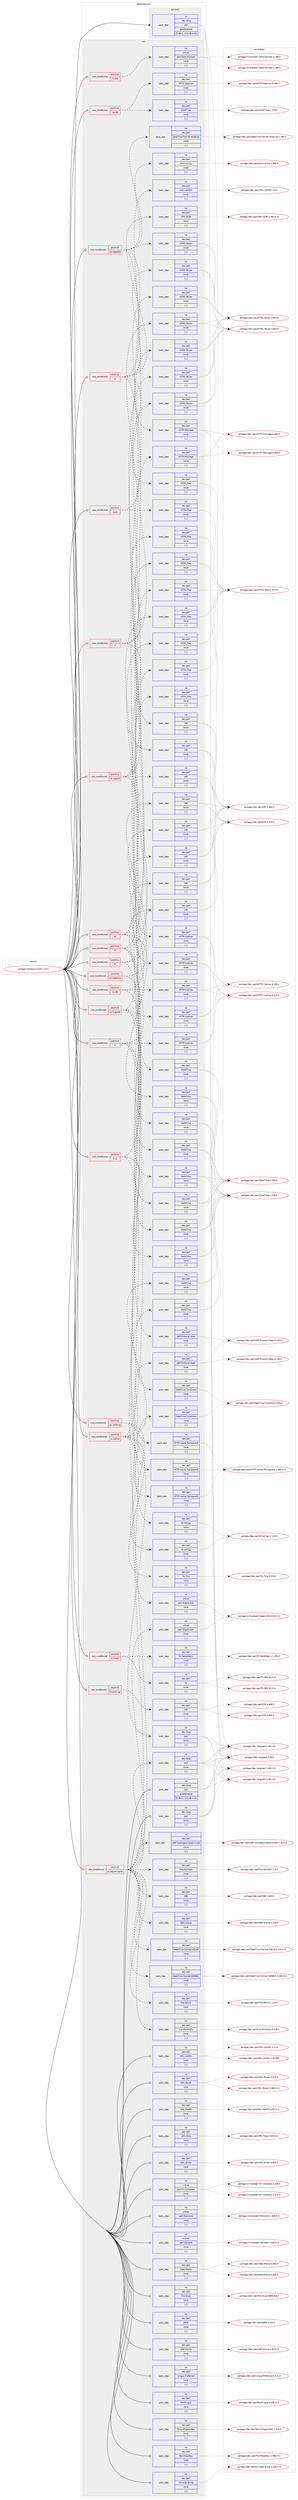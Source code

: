 digraph prolog {

# *************
# Graph options
# *************

newrank=true;
concentrate=true;
compound=true;
graph [rankdir=LR,fontname=Helvetica,fontsize=10,ranksep=1.5];#, ranksep=2.5, nodesep=0.2];
edge  [arrowhead=vee];
node  [fontname=Helvetica,fontsize=10];

# **********
# The ebuild
# **********

subgraph cluster_leftcol {
color=gray;
rank=same;
label=<<i>ebuild</i>>;
id [label="portage://media-tv/xmltv-1.0.0", color=red, width=4, href="../media-tv/xmltv-1.0.0.svg"];
}

# ****************
# The dependencies
# ****************

subgraph cluster_midcol {
color=gray;
label=<<i>dependencies</i>>;
subgraph cluster_compile {
fillcolor="#eeeeee";
style=filled;
label=<<i>compile</i>>;
subgraph pack234481 {
dependency317704 [label=<<TABLE BORDER="0" CELLBORDER="1" CELLSPACING="0" CELLPADDING="4" WIDTH="220"><TR><TD ROWSPAN="6" CELLPADDING="30">pack_dep</TD></TR><TR><TD WIDTH="110">no</TD></TR><TR><TD>dev-lang</TD></TR><TR><TD>perl</TD></TR><TR><TD>greaterequal</TD></TR><TR><TD>[5.38.2,,-r3,5.38.2-r3]</TD></TR></TABLE>>, shape=none, color=blue];
}
id:e -> dependency317704:w [weight=20,style="solid",arrowhead="vee"];
}
subgraph cluster_compileandrun {
fillcolor="#eeeeee";
style=filled;
label=<<i>compile and run</i>>;
}
subgraph cluster_run {
fillcolor="#eeeeee";
style=filled;
label=<<i>run</i>>;
subgraph cond80768 {
dependency317705 [label=<<TABLE BORDER="0" CELLBORDER="1" CELLSPACING="0" CELLPADDING="4"><TR><TD ROWSPAN="3" CELLPADDING="10">use_conditional</TD></TR><TR><TD>positive</TD></TR><TR><TD>ar</TD></TR></TABLE>>, shape=none, color=red];
subgraph pack234482 {
dependency317706 [label=<<TABLE BORDER="0" CELLBORDER="1" CELLSPACING="0" CELLPADDING="4" WIDTH="220"><TR><TD ROWSPAN="6" CELLPADDING="30">pack_dep</TD></TR><TR><TD WIDTH="110">no</TD></TR><TR><TD>dev-perl</TD></TR><TR><TD>DateTime</TD></TR><TR><TD>none</TD></TR><TR><TD>[,,]</TD></TR></TABLE>>, shape=none, color=blue];
}
dependency317705:e -> dependency317706:w [weight=20,style="dashed",arrowhead="vee"];
subgraph pack234483 {
dependency317707 [label=<<TABLE BORDER="0" CELLBORDER="1" CELLSPACING="0" CELLPADDING="4" WIDTH="220"><TR><TD ROWSPAN="6" CELLPADDING="30">pack_dep</TD></TR><TR><TD WIDTH="110">no</TD></TR><TR><TD>dev-perl</TD></TR><TR><TD>HTML-Parser</TD></TR><TR><TD>none</TD></TR><TR><TD>[,,]</TD></TR></TABLE>>, shape=none, color=blue];
}
dependency317705:e -> dependency317707:w [weight=20,style="dashed",arrowhead="vee"];
subgraph pack234484 {
dependency317708 [label=<<TABLE BORDER="0" CELLBORDER="1" CELLSPACING="0" CELLPADDING="4" WIDTH="220"><TR><TD ROWSPAN="6" CELLPADDING="30">pack_dep</TD></TR><TR><TD WIDTH="110">no</TD></TR><TR><TD>dev-perl</TD></TR><TR><TD>HTML-Tree</TD></TR><TR><TD>none</TD></TR><TR><TD>[,,]</TD></TR></TABLE>>, shape=none, color=blue];
}
dependency317705:e -> dependency317708:w [weight=20,style="dashed",arrowhead="vee"];
subgraph pack234485 {
dependency317709 [label=<<TABLE BORDER="0" CELLBORDER="1" CELLSPACING="0" CELLPADDING="4" WIDTH="220"><TR><TD ROWSPAN="6" CELLPADDING="30">pack_dep</TD></TR><TR><TD WIDTH="110">no</TD></TR><TR><TD>dev-perl</TD></TR><TR><TD>HTTP-Cookies</TD></TR><TR><TD>none</TD></TR><TR><TD>[,,]</TD></TR></TABLE>>, shape=none, color=blue];
}
dependency317705:e -> dependency317709:w [weight=20,style="dashed",arrowhead="vee"];
}
id:e -> dependency317705:w [weight=20,style="solid",arrowhead="odot"];
subgraph cond80769 {
dependency317710 [label=<<TABLE BORDER="0" CELLBORDER="1" CELLSPACING="0" CELLPADDING="4"><TR><TD ROWSPAN="3" CELLPADDING="10">use_conditional</TD></TR><TR><TD>positive</TD></TR><TR><TD>ch-search</TD></TR></TABLE>>, shape=none, color=red];
subgraph pack234486 {
dependency317711 [label=<<TABLE BORDER="0" CELLBORDER="1" CELLSPACING="0" CELLPADDING="4" WIDTH="220"><TR><TD ROWSPAN="6" CELLPADDING="30">pack_dep</TD></TR><TR><TD WIDTH="110">no</TD></TR><TR><TD>dev-perl</TD></TR><TR><TD>HTML-Tree</TD></TR><TR><TD>none</TD></TR><TR><TD>[,,]</TD></TR></TABLE>>, shape=none, color=blue];
}
dependency317710:e -> dependency317711:w [weight=20,style="dashed",arrowhead="vee"];
subgraph pack234487 {
dependency317712 [label=<<TABLE BORDER="0" CELLBORDER="1" CELLSPACING="0" CELLPADDING="4" WIDTH="220"><TR><TD ROWSPAN="6" CELLPADDING="30">pack_dep</TD></TR><TR><TD WIDTH="110">no</TD></TR><TR><TD>dev-perl</TD></TR><TR><TD>HTML-Parser</TD></TR><TR><TD>none</TD></TR><TR><TD>[,,]</TD></TR></TABLE>>, shape=none, color=blue];
}
dependency317710:e -> dependency317712:w [weight=20,style="dashed",arrowhead="vee"];
subgraph pack234488 {
dependency317713 [label=<<TABLE BORDER="0" CELLBORDER="1" CELLSPACING="0" CELLPADDING="4" WIDTH="220"><TR><TD ROWSPAN="6" CELLPADDING="30">pack_dep</TD></TR><TR><TD WIDTH="110">no</TD></TR><TR><TD>dev-perl</TD></TR><TR><TD>HTTP-Cookies</TD></TR><TR><TD>none</TD></TR><TR><TD>[,,]</TD></TR></TABLE>>, shape=none, color=blue];
}
dependency317710:e -> dependency317713:w [weight=20,style="dashed",arrowhead="vee"];
subgraph pack234489 {
dependency317714 [label=<<TABLE BORDER="0" CELLBORDER="1" CELLSPACING="0" CELLPADDING="4" WIDTH="220"><TR><TD ROWSPAN="6" CELLPADDING="30">pack_dep</TD></TR><TR><TD WIDTH="110">no</TD></TR><TR><TD>dev-perl</TD></TR><TR><TD>URI</TD></TR><TR><TD>none</TD></TR><TR><TD>[,,]</TD></TR></TABLE>>, shape=none, color=blue];
}
dependency317710:e -> dependency317714:w [weight=20,style="dashed",arrowhead="vee"];
}
id:e -> dependency317710:w [weight=20,style="solid",arrowhead="odot"];
subgraph cond80770 {
dependency317715 [label=<<TABLE BORDER="0" CELLBORDER="1" CELLSPACING="0" CELLPADDING="4"><TR><TD ROWSPAN="3" CELLPADDING="10">use_conditional</TD></TR><TR><TD>positive</TD></TR><TR><TD>eu-epgdata</TD></TR></TABLE>>, shape=none, color=red];
subgraph pack234490 {
dependency317716 [label=<<TABLE BORDER="0" CELLBORDER="1" CELLSPACING="0" CELLPADDING="4" WIDTH="220"><TR><TD ROWSPAN="6" CELLPADDING="30">pack_dep</TD></TR><TR><TD WIDTH="110">no</TD></TR><TR><TD>dev-perl</TD></TR><TR><TD>Archive-Zip</TD></TR><TR><TD>none</TD></TR><TR><TD>[,,]</TD></TR></TABLE>>, shape=none, color=blue];
}
dependency317715:e -> dependency317716:w [weight=20,style="dashed",arrowhead="vee"];
subgraph pack234491 {
dependency317717 [label=<<TABLE BORDER="0" CELLBORDER="1" CELLSPACING="0" CELLPADDING="4" WIDTH="220"><TR><TD ROWSPAN="6" CELLPADDING="30">pack_dep</TD></TR><TR><TD WIDTH="110">no</TD></TR><TR><TD>dev-perl</TD></TR><TR><TD>DateTime</TD></TR><TR><TD>none</TD></TR><TR><TD>[,,]</TD></TR></TABLE>>, shape=none, color=blue];
}
dependency317715:e -> dependency317717:w [weight=20,style="dashed",arrowhead="vee"];
subgraph pack234492 {
dependency317718 [label=<<TABLE BORDER="0" CELLBORDER="1" CELLSPACING="0" CELLPADDING="4" WIDTH="220"><TR><TD ROWSPAN="6" CELLPADDING="30">pack_dep</TD></TR><TR><TD WIDTH="110">no</TD></TR><TR><TD>dev-perl</TD></TR><TR><TD>DateTime-Format-Strptime</TD></TR><TR><TD>none</TD></TR><TR><TD>[,,]</TD></TR></TABLE>>, shape=none, color=blue];
}
dependency317715:e -> dependency317718:w [weight=20,style="dashed",arrowhead="vee"];
subgraph pack234493 {
dependency317719 [label=<<TABLE BORDER="0" CELLBORDER="1" CELLSPACING="0" CELLPADDING="4" WIDTH="220"><TR><TD ROWSPAN="6" CELLPADDING="30">pack_dep</TD></TR><TR><TD WIDTH="110">no</TD></TR><TR><TD>dev-perl</TD></TR><TR><TD>HTML-Parser</TD></TR><TR><TD>none</TD></TR><TR><TD>[,,]</TD></TR></TABLE>>, shape=none, color=blue];
}
dependency317715:e -> dependency317719:w [weight=20,style="dashed",arrowhead="vee"];
subgraph pack234494 {
dependency317720 [label=<<TABLE BORDER="0" CELLBORDER="1" CELLSPACING="0" CELLPADDING="4" WIDTH="220"><TR><TD ROWSPAN="6" CELLPADDING="30">pack_dep</TD></TR><TR><TD WIDTH="110">no</TD></TR><TR><TD>dev-perl</TD></TR><TR><TD>HTTP-Message</TD></TR><TR><TD>none</TD></TR><TR><TD>[,,]</TD></TR></TABLE>>, shape=none, color=blue];
}
dependency317715:e -> dependency317720:w [weight=20,style="dashed",arrowhead="vee"];
}
id:e -> dependency317715:w [weight=20,style="solid",arrowhead="odot"];
subgraph cond80771 {
dependency317721 [label=<<TABLE BORDER="0" CELLBORDER="1" CELLSPACING="0" CELLPADDING="4"><TR><TD ROWSPAN="3" CELLPADDING="10">use_conditional</TD></TR><TR><TD>positive</TD></TR><TR><TD>eu-xmltvse</TD></TR></TABLE>>, shape=none, color=red];
subgraph pack234495 {
dependency317722 [label=<<TABLE BORDER="0" CELLBORDER="1" CELLSPACING="0" CELLPADDING="4" WIDTH="220"><TR><TD ROWSPAN="6" CELLPADDING="30">pack_dep</TD></TR><TR><TD WIDTH="110">no</TD></TR><TR><TD>dev-perl</TD></TR><TR><TD>HTTP-Cache-Transparent</TD></TR><TR><TD>none</TD></TR><TR><TD>[,,]</TD></TR></TABLE>>, shape=none, color=blue];
}
dependency317721:e -> dependency317722:w [weight=20,style="dashed",arrowhead="vee"];
subgraph pack234496 {
dependency317723 [label=<<TABLE BORDER="0" CELLBORDER="1" CELLSPACING="0" CELLPADDING="4" WIDTH="220"><TR><TD ROWSPAN="6" CELLPADDING="30">pack_dep</TD></TR><TR><TD WIDTH="110">no</TD></TR><TR><TD>dev-perl</TD></TR><TR><TD>IO-stringy</TD></TR><TR><TD>none</TD></TR><TR><TD>[,,]</TD></TR></TABLE>>, shape=none, color=blue];
}
dependency317721:e -> dependency317723:w [weight=20,style="dashed",arrowhead="vee"];
}
id:e -> dependency317721:w [weight=20,style="solid",arrowhead="odot"];
subgraph cond80772 {
dependency317724 [label=<<TABLE BORDER="0" CELLBORDER="1" CELLSPACING="0" CELLPADDING="4"><TR><TD ROWSPAN="3" CELLPADDING="10">use_conditional</TD></TR><TR><TD>positive</TD></TR><TR><TD>fi</TD></TR></TABLE>>, shape=none, color=red];
subgraph pack234497 {
dependency317725 [label=<<TABLE BORDER="0" CELLBORDER="1" CELLSPACING="0" CELLPADDING="4" WIDTH="220"><TR><TD ROWSPAN="6" CELLPADDING="30">pack_dep</TD></TR><TR><TD WIDTH="110">no</TD></TR><TR><TD>dev-perl</TD></TR><TR><TD>HTML-Tree</TD></TR><TR><TD>none</TD></TR><TR><TD>[,,]</TD></TR></TABLE>>, shape=none, color=blue];
}
dependency317724:e -> dependency317725:w [weight=20,style="dashed",arrowhead="vee"];
subgraph pack234498 {
dependency317726 [label=<<TABLE BORDER="0" CELLBORDER="1" CELLSPACING="0" CELLPADDING="4" WIDTH="220"><TR><TD ROWSPAN="6" CELLPADDING="30">pack_dep</TD></TR><TR><TD WIDTH="110">no</TD></TR><TR><TD>dev-perl</TD></TR><TR><TD>LWP-Protocol-https</TD></TR><TR><TD>none</TD></TR><TR><TD>[,,]</TD></TR></TABLE>>, shape=none, color=blue];
}
dependency317724:e -> dependency317726:w [weight=20,style="dashed",arrowhead="vee"];
subgraph pack234499 {
dependency317727 [label=<<TABLE BORDER="0" CELLBORDER="1" CELLSPACING="0" CELLPADDING="4" WIDTH="220"><TR><TD ROWSPAN="6" CELLPADDING="30">pack_dep</TD></TR><TR><TD WIDTH="110">no</TD></TR><TR><TD>dev-perl</TD></TR><TR><TD>URI</TD></TR><TR><TD>none</TD></TR><TR><TD>[,,]</TD></TR></TABLE>>, shape=none, color=blue];
}
dependency317724:e -> dependency317727:w [weight=20,style="dashed",arrowhead="vee"];
}
id:e -> dependency317724:w [weight=20,style="solid",arrowhead="odot"];
subgraph cond80773 {
dependency317728 [label=<<TABLE BORDER="0" CELLBORDER="1" CELLSPACING="0" CELLPADDING="4"><TR><TD ROWSPAN="3" CELLPADDING="10">use_conditional</TD></TR><TR><TD>positive</TD></TR><TR><TD>fi-sv</TD></TR></TABLE>>, shape=none, color=red];
subgraph pack234500 {
dependency317729 [label=<<TABLE BORDER="0" CELLBORDER="1" CELLSPACING="0" CELLPADDING="4" WIDTH="220"><TR><TD ROWSPAN="6" CELLPADDING="30">pack_dep</TD></TR><TR><TD WIDTH="110">no</TD></TR><TR><TD>dev-perl</TD></TR><TR><TD>DateTime</TD></TR><TR><TD>none</TD></TR><TR><TD>[,,]</TD></TR></TABLE>>, shape=none, color=blue];
}
dependency317728:e -> dependency317729:w [weight=20,style="dashed",arrowhead="vee"];
subgraph pack234501 {
dependency317730 [label=<<TABLE BORDER="0" CELLBORDER="1" CELLSPACING="0" CELLPADDING="4" WIDTH="220"><TR><TD ROWSPAN="6" CELLPADDING="30">pack_dep</TD></TR><TR><TD WIDTH="110">no</TD></TR><TR><TD>dev-perl</TD></TR><TR><TD>HTML-Tree</TD></TR><TR><TD>none</TD></TR><TR><TD>[,,]</TD></TR></TABLE>>, shape=none, color=blue];
}
dependency317728:e -> dependency317730:w [weight=20,style="dashed",arrowhead="vee"];
subgraph pack234502 {
dependency317731 [label=<<TABLE BORDER="0" CELLBORDER="1" CELLSPACING="0" CELLPADDING="4" WIDTH="220"><TR><TD ROWSPAN="6" CELLPADDING="30">pack_dep</TD></TR><TR><TD WIDTH="110">no</TD></TR><TR><TD>dev-perl</TD></TR><TR><TD>IO-stringy</TD></TR><TR><TD>none</TD></TR><TR><TD>[,,]</TD></TR></TABLE>>, shape=none, color=blue];
}
dependency317728:e -> dependency317731:w [weight=20,style="dashed",arrowhead="vee"];
}
id:e -> dependency317728:w [weight=20,style="solid",arrowhead="odot"];
subgraph cond80774 {
dependency317732 [label=<<TABLE BORDER="0" CELLBORDER="1" CELLSPACING="0" CELLPADDING="4"><TR><TD ROWSPAN="3" CELLPADDING="10">use_conditional</TD></TR><TR><TD>positive</TD></TR><TR><TD>fr</TD></TR></TABLE>>, shape=none, color=red];
subgraph pack234503 {
dependency317733 [label=<<TABLE BORDER="0" CELLBORDER="1" CELLSPACING="0" CELLPADDING="4" WIDTH="220"><TR><TD ROWSPAN="6" CELLPADDING="30">pack_dep</TD></TR><TR><TD WIDTH="110">no</TD></TR><TR><TD>dev-perl</TD></TR><TR><TD>DateTime</TD></TR><TR><TD>none</TD></TR><TR><TD>[,,]</TD></TR></TABLE>>, shape=none, color=blue];
}
dependency317732:e -> dependency317733:w [weight=20,style="dashed",arrowhead="vee"];
subgraph pack234504 {
dependency317734 [label=<<TABLE BORDER="0" CELLBORDER="1" CELLSPACING="0" CELLPADDING="4" WIDTH="220"><TR><TD ROWSPAN="6" CELLPADDING="30">pack_dep</TD></TR><TR><TD WIDTH="110">no</TD></TR><TR><TD>dev-perl</TD></TR><TR><TD>DateTime-TimeZone</TD></TR><TR><TD>none</TD></TR><TR><TD>[,,]</TD></TR></TABLE>>, shape=none, color=blue];
}
dependency317732:e -> dependency317734:w [weight=20,style="dashed",arrowhead="vee"];
subgraph pack234505 {
dependency317735 [label=<<TABLE BORDER="0" CELLBORDER="1" CELLSPACING="0" CELLPADDING="4" WIDTH="220"><TR><TD ROWSPAN="6" CELLPADDING="30">pack_dep</TD></TR><TR><TD WIDTH="110">no</TD></TR><TR><TD>dev-perl</TD></TR><TR><TD>HTML-Parser</TD></TR><TR><TD>none</TD></TR><TR><TD>[,,]</TD></TR></TABLE>>, shape=none, color=blue];
}
dependency317732:e -> dependency317735:w [weight=20,style="dashed",arrowhead="vee"];
subgraph pack234506 {
dependency317736 [label=<<TABLE BORDER="0" CELLBORDER="1" CELLSPACING="0" CELLPADDING="4" WIDTH="220"><TR><TD ROWSPAN="6" CELLPADDING="30">pack_dep</TD></TR><TR><TD WIDTH="110">no</TD></TR><TR><TD>dev-perl</TD></TR><TR><TD>HTML-Tree</TD></TR><TR><TD>none</TD></TR><TR><TD>[,,]</TD></TR></TABLE>>, shape=none, color=blue];
}
dependency317732:e -> dependency317736:w [weight=20,style="dashed",arrowhead="vee"];
}
id:e -> dependency317732:w [weight=20,style="solid",arrowhead="odot"];
subgraph cond80775 {
dependency317737 [label=<<TABLE BORDER="0" CELLBORDER="1" CELLSPACING="0" CELLPADDING="4"><TR><TD ROWSPAN="3" CELLPADDING="10">use_conditional</TD></TR><TR><TD>positive</TD></TR><TR><TD>huro</TD></TR></TABLE>>, shape=none, color=red];
subgraph pack234507 {
dependency317738 [label=<<TABLE BORDER="0" CELLBORDER="1" CELLSPACING="0" CELLPADDING="4" WIDTH="220"><TR><TD ROWSPAN="6" CELLPADDING="30">pack_dep</TD></TR><TR><TD WIDTH="110">no</TD></TR><TR><TD>dev-perl</TD></TR><TR><TD>HTML-Parser</TD></TR><TR><TD>none</TD></TR><TR><TD>[,,]</TD></TR></TABLE>>, shape=none, color=blue];
}
dependency317737:e -> dependency317738:w [weight=20,style="dashed",arrowhead="vee"];
subgraph pack234508 {
dependency317739 [label=<<TABLE BORDER="0" CELLBORDER="1" CELLSPACING="0" CELLPADDING="4" WIDTH="220"><TR><TD ROWSPAN="6" CELLPADDING="30">pack_dep</TD></TR><TR><TD WIDTH="110">no</TD></TR><TR><TD>dev-perl</TD></TR><TR><TD>HTML-Tree</TD></TR><TR><TD>none</TD></TR><TR><TD>[,,]</TD></TR></TABLE>>, shape=none, color=blue];
}
dependency317737:e -> dependency317739:w [weight=20,style="dashed",arrowhead="vee"];
}
id:e -> dependency317737:w [weight=20,style="solid",arrowhead="odot"];
subgraph cond80776 {
dependency317740 [label=<<TABLE BORDER="0" CELLBORDER="1" CELLSPACING="0" CELLPADDING="4"><TR><TD ROWSPAN="3" CELLPADDING="10">use_conditional</TD></TR><TR><TD>positive</TD></TR><TR><TD>is</TD></TR></TABLE>>, shape=none, color=red];
subgraph pack234509 {
dependency317741 [label=<<TABLE BORDER="0" CELLBORDER="1" CELLSPACING="0" CELLPADDING="4" WIDTH="220"><TR><TD ROWSPAN="6" CELLPADDING="30">pack_dep</TD></TR><TR><TD WIDTH="110">no</TD></TR><TR><TD>dev-perl</TD></TR><TR><TD>HTML-Parser</TD></TR><TR><TD>none</TD></TR><TR><TD>[,,]</TD></TR></TABLE>>, shape=none, color=blue];
}
dependency317740:e -> dependency317741:w [weight=20,style="dashed",arrowhead="vee"];
subgraph pack234510 {
dependency317742 [label=<<TABLE BORDER="0" CELLBORDER="1" CELLSPACING="0" CELLPADDING="4" WIDTH="220"><TR><TD ROWSPAN="6" CELLPADDING="30">pack_dep</TD></TR><TR><TD WIDTH="110">no</TD></TR><TR><TD>dev-perl</TD></TR><TR><TD>HTML-Tree</TD></TR><TR><TD>none</TD></TR><TR><TD>[,,]</TD></TR></TABLE>>, shape=none, color=blue];
}
dependency317740:e -> dependency317742:w [weight=20,style="dashed",arrowhead="vee"];
subgraph pack234511 {
dependency317743 [label=<<TABLE BORDER="0" CELLBORDER="1" CELLSPACING="0" CELLPADDING="4" WIDTH="220"><TR><TD ROWSPAN="6" CELLPADDING="30">pack_dep</TD></TR><TR><TD WIDTH="110">no</TD></TR><TR><TD>dev-perl</TD></TR><TR><TD>URI</TD></TR><TR><TD>none</TD></TR><TR><TD>[,,]</TD></TR></TABLE>>, shape=none, color=blue];
}
dependency317740:e -> dependency317743:w [weight=20,style="dashed",arrowhead="vee"];
subgraph pack234512 {
dependency317744 [label=<<TABLE BORDER="0" CELLBORDER="1" CELLSPACING="0" CELLPADDING="4" WIDTH="220"><TR><TD ROWSPAN="6" CELLPADDING="30">pack_dep</TD></TR><TR><TD WIDTH="110">no</TD></TR><TR><TD>dev-perl</TD></TR><TR><TD>XML-DOM</TD></TR><TR><TD>none</TD></TR><TR><TD>[,,]</TD></TR></TABLE>>, shape=none, color=blue];
}
dependency317740:e -> dependency317744:w [weight=20,style="dashed",arrowhead="vee"];
subgraph pack234513 {
dependency317745 [label=<<TABLE BORDER="0" CELLBORDER="1" CELLSPACING="0" CELLPADDING="4" WIDTH="220"><TR><TD ROWSPAN="6" CELLPADDING="30">pack_dep</TD></TR><TR><TD WIDTH="110">no</TD></TR><TR><TD>dev-perl</TD></TR><TR><TD>XML-LibXSLT</TD></TR><TR><TD>none</TD></TR><TR><TD>[,,]</TD></TR></TABLE>>, shape=none, color=blue];
}
dependency317740:e -> dependency317745:w [weight=20,style="dashed",arrowhead="vee"];
}
id:e -> dependency317740:w [weight=20,style="solid",arrowhead="odot"];
subgraph cond80777 {
dependency317746 [label=<<TABLE BORDER="0" CELLBORDER="1" CELLSPACING="0" CELLPADDING="4"><TR><TD ROWSPAN="3" CELLPADDING="10">use_conditional</TD></TR><TR><TD>positive</TD></TR><TR><TD>it</TD></TR></TABLE>>, shape=none, color=red];
subgraph pack234514 {
dependency317747 [label=<<TABLE BORDER="0" CELLBORDER="1" CELLSPACING="0" CELLPADDING="4" WIDTH="220"><TR><TD ROWSPAN="6" CELLPADDING="30">pack_dep</TD></TR><TR><TD WIDTH="110">no</TD></TR><TR><TD>dev-perl</TD></TR><TR><TD>HTML-Parser</TD></TR><TR><TD>none</TD></TR><TR><TD>[,,]</TD></TR></TABLE>>, shape=none, color=blue];
}
dependency317746:e -> dependency317747:w [weight=20,style="dashed",arrowhead="vee"];
subgraph pack234515 {
dependency317748 [label=<<TABLE BORDER="0" CELLBORDER="1" CELLSPACING="0" CELLPADDING="4" WIDTH="220"><TR><TD ROWSPAN="6" CELLPADDING="30">pack_dep</TD></TR><TR><TD WIDTH="110">no</TD></TR><TR><TD>dev-perl</TD></TR><TR><TD>HTML-Tree</TD></TR><TR><TD>none</TD></TR><TR><TD>[,,]</TD></TR></TABLE>>, shape=none, color=blue];
}
dependency317746:e -> dependency317748:w [weight=20,style="dashed",arrowhead="vee"];
subgraph pack234516 {
dependency317749 [label=<<TABLE BORDER="0" CELLBORDER="1" CELLSPACING="0" CELLPADDING="4" WIDTH="220"><TR><TD ROWSPAN="6" CELLPADDING="30">pack_dep</TD></TR><TR><TD WIDTH="110">no</TD></TR><TR><TD>dev-perl</TD></TR><TR><TD>URI</TD></TR><TR><TD>none</TD></TR><TR><TD>[,,]</TD></TR></TABLE>>, shape=none, color=blue];
}
dependency317746:e -> dependency317749:w [weight=20,style="dashed",arrowhead="vee"];
}
id:e -> dependency317746:w [weight=20,style="solid",arrowhead="odot"];
subgraph cond80778 {
dependency317750 [label=<<TABLE BORDER="0" CELLBORDER="1" CELLSPACING="0" CELLPADDING="4"><TR><TD ROWSPAN="3" CELLPADDING="10">use_conditional</TD></TR><TR><TD>positive</TD></TR><TR><TD>it-dvb</TD></TR></TABLE>>, shape=none, color=red];
subgraph pack234517 {
dependency317751 [label=<<TABLE BORDER="0" CELLBORDER="1" CELLSPACING="0" CELLPADDING="4" WIDTH="220"><TR><TD ROWSPAN="6" CELLPADDING="30">pack_dep</TD></TR><TR><TD WIDTH="110">no</TD></TR><TR><TD>virtual</TD></TR><TR><TD>perl-Data-Dumper</TD></TR><TR><TD>none</TD></TR><TR><TD>[,,]</TD></TR></TABLE>>, shape=none, color=blue];
}
dependency317750:e -> dependency317751:w [weight=20,style="dashed",arrowhead="vee"];
}
id:e -> dependency317750:w [weight=20,style="solid",arrowhead="odot"];
subgraph cond80779 {
dependency317752 [label=<<TABLE BORDER="0" CELLBORDER="1" CELLSPACING="0" CELLPADDING="4"><TR><TD ROWSPAN="3" CELLPADDING="10">use_conditional</TD></TR><TR><TD>positive</TD></TR><TR><TD>na-dd</TD></TR></TABLE>>, shape=none, color=red];
subgraph pack234518 {
dependency317753 [label=<<TABLE BORDER="0" CELLBORDER="1" CELLSPACING="0" CELLPADDING="4" WIDTH="220"><TR><TD ROWSPAN="6" CELLPADDING="30">pack_dep</TD></TR><TR><TD WIDTH="110">no</TD></TR><TR><TD>dev-perl</TD></TR><TR><TD>HTTP-Daemon</TD></TR><TR><TD>none</TD></TR><TR><TD>[,,]</TD></TR></TABLE>>, shape=none, color=blue];
}
dependency317752:e -> dependency317753:w [weight=20,style="dashed",arrowhead="vee"];
subgraph pack234519 {
dependency317754 [label=<<TABLE BORDER="0" CELLBORDER="1" CELLSPACING="0" CELLPADDING="4" WIDTH="220"><TR><TD ROWSPAN="6" CELLPADDING="30">pack_dep</TD></TR><TR><TD WIDTH="110">no</TD></TR><TR><TD>dev-perl</TD></TR><TR><TD>SOAP-Lite</TD></TR><TR><TD>none</TD></TR><TR><TD>[,,]</TD></TR></TABLE>>, shape=none, color=blue];
}
dependency317752:e -> dependency317754:w [weight=20,style="dashed",arrowhead="vee"];
}
id:e -> dependency317752:w [weight=20,style="solid",arrowhead="odot"];
subgraph cond80780 {
dependency317755 [label=<<TABLE BORDER="0" CELLBORDER="1" CELLSPACING="0" CELLPADDING="4"><TR><TD ROWSPAN="3" CELLPADDING="10">use_conditional</TD></TR><TR><TD>positive</TD></TR><TR><TD>na-dtv</TD></TR></TABLE>>, shape=none, color=red];
subgraph pack234520 {
dependency317756 [label=<<TABLE BORDER="0" CELLBORDER="1" CELLSPACING="0" CELLPADDING="4" WIDTH="220"><TR><TD ROWSPAN="6" CELLPADDING="30">pack_dep</TD></TR><TR><TD WIDTH="110">no</TD></TR><TR><TD>dev-perl</TD></TR><TR><TD>DateTime</TD></TR><TR><TD>none</TD></TR><TR><TD>[,,]</TD></TR></TABLE>>, shape=none, color=blue];
}
dependency317755:e -> dependency317756:w [weight=20,style="dashed",arrowhead="vee"];
subgraph pack234521 {
dependency317757 [label=<<TABLE BORDER="0" CELLBORDER="1" CELLSPACING="0" CELLPADDING="4" WIDTH="220"><TR><TD ROWSPAN="6" CELLPADDING="30">pack_dep</TD></TR><TR><TD WIDTH="110">no</TD></TR><TR><TD>dev-perl</TD></TR><TR><TD>HTTP-Cookies</TD></TR><TR><TD>none</TD></TR><TR><TD>[,,]</TD></TR></TABLE>>, shape=none, color=blue];
}
dependency317755:e -> dependency317757:w [weight=20,style="dashed",arrowhead="vee"];
subgraph pack234522 {
dependency317758 [label=<<TABLE BORDER="0" CELLBORDER="1" CELLSPACING="0" CELLPADDING="4" WIDTH="220"><TR><TD ROWSPAN="6" CELLPADDING="30">pack_dep</TD></TR><TR><TD WIDTH="110">no</TD></TR><TR><TD>dev-perl</TD></TR><TR><TD>URI</TD></TR><TR><TD>none</TD></TR><TR><TD>[,,]</TD></TR></TABLE>>, shape=none, color=blue];
}
dependency317755:e -> dependency317758:w [weight=20,style="dashed",arrowhead="vee"];
}
id:e -> dependency317755:w [weight=20,style="solid",arrowhead="odot"];
subgraph cond80781 {
dependency317759 [label=<<TABLE BORDER="0" CELLBORDER="1" CELLSPACING="0" CELLPADDING="4"><TR><TD ROWSPAN="3" CELLPADDING="10">use_conditional</TD></TR><TR><TD>positive</TD></TR><TR><TD>pt-vodafone</TD></TR></TABLE>>, shape=none, color=red];
subgraph pack234523 {
dependency317760 [label=<<TABLE BORDER="0" CELLBORDER="1" CELLSPACING="0" CELLPADDING="4" WIDTH="220"><TR><TD ROWSPAN="6" CELLPADDING="30">pack_dep</TD></TR><TR><TD WIDTH="110">no</TD></TR><TR><TD>dev-perl</TD></TR><TR><TD>DateTime</TD></TR><TR><TD>none</TD></TR><TR><TD>[,,]</TD></TR></TABLE>>, shape=none, color=blue];
}
dependency317759:e -> dependency317760:w [weight=20,style="dashed",arrowhead="vee"];
subgraph pack234524 {
dependency317761 [label=<<TABLE BORDER="0" CELLBORDER="1" CELLSPACING="0" CELLPADDING="4" WIDTH="220"><TR><TD ROWSPAN="6" CELLPADDING="30">pack_dep</TD></TR><TR><TD WIDTH="110">no</TD></TR><TR><TD>dev-perl</TD></TR><TR><TD>URI</TD></TR><TR><TD>none</TD></TR><TR><TD>[,,]</TD></TR></TABLE>>, shape=none, color=blue];
}
dependency317759:e -> dependency317761:w [weight=20,style="dashed",arrowhead="vee"];
}
id:e -> dependency317759:w [weight=20,style="solid",arrowhead="odot"];
subgraph cond80782 {
dependency317762 [label=<<TABLE BORDER="0" CELLBORDER="1" CELLSPACING="0" CELLPADDING="4"><TR><TD ROWSPAN="3" CELLPADDING="10">use_conditional</TD></TR><TR><TD>positive</TD></TR><TR><TD>tr</TD></TR></TABLE>>, shape=none, color=red];
subgraph pack234525 {
dependency317763 [label=<<TABLE BORDER="0" CELLBORDER="1" CELLSPACING="0" CELLPADDING="4" WIDTH="220"><TR><TD ROWSPAN="6" CELLPADDING="30">pack_dep</TD></TR><TR><TD WIDTH="110">no</TD></TR><TR><TD>dev-perl</TD></TR><TR><TD>DateTime</TD></TR><TR><TD>none</TD></TR><TR><TD>[,,]</TD></TR></TABLE>>, shape=none, color=blue];
}
dependency317762:e -> dependency317763:w [weight=20,style="dashed",arrowhead="vee"];
subgraph pack234526 {
dependency317764 [label=<<TABLE BORDER="0" CELLBORDER="1" CELLSPACING="0" CELLPADDING="4" WIDTH="220"><TR><TD ROWSPAN="6" CELLPADDING="30">pack_dep</TD></TR><TR><TD WIDTH="110">no</TD></TR><TR><TD>dev-perl</TD></TR><TR><TD>HTTP-Cache-Transparent</TD></TR><TR><TD>none</TD></TR><TR><TD>[,,]</TD></TR></TABLE>>, shape=none, color=blue];
}
dependency317762:e -> dependency317764:w [weight=20,style="dashed",arrowhead="vee"];
subgraph pack234527 {
dependency317765 [label=<<TABLE BORDER="0" CELLBORDER="1" CELLSPACING="0" CELLPADDING="4" WIDTH="220"><TR><TD ROWSPAN="6" CELLPADDING="30">pack_dep</TD></TR><TR><TD WIDTH="110">no</TD></TR><TR><TD>dev-perl</TD></TR><TR><TD>HTTP-Cookies</TD></TR><TR><TD>none</TD></TR><TR><TD>[,,]</TD></TR></TABLE>>, shape=none, color=blue];
}
dependency317762:e -> dependency317765:w [weight=20,style="dashed",arrowhead="vee"];
subgraph pack234528 {
dependency317766 [label=<<TABLE BORDER="0" CELLBORDER="1" CELLSPACING="0" CELLPADDING="4" WIDTH="220"><TR><TD ROWSPAN="6" CELLPADDING="30">pack_dep</TD></TR><TR><TD WIDTH="110">no</TD></TR><TR><TD>dev-perl</TD></TR><TR><TD>URI</TD></TR><TR><TD>none</TD></TR><TR><TD>[,,]</TD></TR></TABLE>>, shape=none, color=blue];
}
dependency317762:e -> dependency317766:w [weight=20,style="dashed",arrowhead="vee"];
}
id:e -> dependency317762:w [weight=20,style="solid",arrowhead="odot"];
subgraph cond80783 {
dependency317767 [label=<<TABLE BORDER="0" CELLBORDER="1" CELLSPACING="0" CELLPADDING="4"><TR><TD ROWSPAN="3" CELLPADDING="10">use_conditional</TD></TR><TR><TD>positive</TD></TR><TR><TD>tv-check</TD></TR></TABLE>>, shape=none, color=red];
subgraph pack234529 {
dependency317768 [label=<<TABLE BORDER="0" CELLBORDER="1" CELLSPACING="0" CELLPADDING="4" WIDTH="220"><TR><TD ROWSPAN="6" CELLPADDING="30">pack_dep</TD></TR><TR><TD WIDTH="110">no</TD></TR><TR><TD>dev-perl</TD></TR><TR><TD>Tk</TD></TR><TR><TD>none</TD></TR><TR><TD>[,,]</TD></TR></TABLE>>, shape=none, color=blue];
}
dependency317767:e -> dependency317768:w [weight=20,style="dashed",arrowhead="vee"];
subgraph pack234530 {
dependency317769 [label=<<TABLE BORDER="0" CELLBORDER="1" CELLSPACING="0" CELLPADDING="4" WIDTH="220"><TR><TD ROWSPAN="6" CELLPADDING="30">pack_dep</TD></TR><TR><TD WIDTH="110">no</TD></TR><TR><TD>dev-perl</TD></TR><TR><TD>Tk-TableMatrix</TD></TR><TR><TD>none</TD></TR><TR><TD>[,,]</TD></TR></TABLE>>, shape=none, color=blue];
}
dependency317767:e -> dependency317769:w [weight=20,style="dashed",arrowhead="vee"];
}
id:e -> dependency317767:w [weight=20,style="solid",arrowhead="odot"];
subgraph cond80784 {
dependency317770 [label=<<TABLE BORDER="0" CELLBORDER="1" CELLSPACING="0" CELLPADDING="4"><TR><TD ROWSPAN="3" CELLPADDING="10">use_conditional</TD></TR><TR><TD>positive</TD></TR><TR><TD>tv-pick-cgi</TD></TR></TABLE>>, shape=none, color=red];
subgraph pack234531 {
dependency317771 [label=<<TABLE BORDER="0" CELLBORDER="1" CELLSPACING="0" CELLPADDING="4" WIDTH="220"><TR><TD ROWSPAN="6" CELLPADDING="30">pack_dep</TD></TR><TR><TD WIDTH="110">no</TD></TR><TR><TD>dev-perl</TD></TR><TR><TD>CGI</TD></TR><TR><TD>none</TD></TR><TR><TD>[,,]</TD></TR></TABLE>>, shape=none, color=blue];
}
dependency317770:e -> dependency317771:w [weight=20,style="dashed",arrowhead="vee"];
}
id:e -> dependency317770:w [weight=20,style="solid",arrowhead="odot"];
subgraph cond80785 {
dependency317772 [label=<<TABLE BORDER="0" CELLBORDER="1" CELLSPACING="0" CELLPADDING="4"><TR><TD ROWSPAN="3" CELLPADDING="10">use_conditional</TD></TR><TR><TD>positive</TD></TR><TR><TD>uk-tvguide</TD></TR></TABLE>>, shape=none, color=red];
subgraph pack234532 {
dependency317773 [label=<<TABLE BORDER="0" CELLBORDER="1" CELLSPACING="0" CELLPADDING="4" WIDTH="220"><TR><TD ROWSPAN="6" CELLPADDING="30">pack_dep</TD></TR><TR><TD WIDTH="110">no</TD></TR><TR><TD>dev-perl</TD></TR><TR><TD>DateTime</TD></TR><TR><TD>none</TD></TR><TR><TD>[,,]</TD></TR></TABLE>>, shape=none, color=blue];
}
dependency317772:e -> dependency317773:w [weight=20,style="dashed",arrowhead="vee"];
subgraph pack234533 {
dependency317774 [label=<<TABLE BORDER="0" CELLBORDER="1" CELLSPACING="0" CELLPADDING="4" WIDTH="220"><TR><TD ROWSPAN="6" CELLPADDING="30">pack_dep</TD></TR><TR><TD WIDTH="110">no</TD></TR><TR><TD>dev-perl</TD></TR><TR><TD>HTML-Tree</TD></TR><TR><TD>none</TD></TR><TR><TD>[,,]</TD></TR></TABLE>>, shape=none, color=blue];
}
dependency317772:e -> dependency317774:w [weight=20,style="dashed",arrowhead="vee"];
subgraph pack234534 {
dependency317775 [label=<<TABLE BORDER="0" CELLBORDER="1" CELLSPACING="0" CELLPADDING="4" WIDTH="220"><TR><TD ROWSPAN="6" CELLPADDING="30">pack_dep</TD></TR><TR><TD WIDTH="110">no</TD></TR><TR><TD>dev-perl</TD></TR><TR><TD>HTTP-Cache-Transparent</TD></TR><TR><TD>none</TD></TR><TR><TD>[,,]</TD></TR></TABLE>>, shape=none, color=blue];
}
dependency317772:e -> dependency317775:w [weight=20,style="dashed",arrowhead="vee"];
subgraph pack234535 {
dependency317776 [label=<<TABLE BORDER="0" CELLBORDER="1" CELLSPACING="0" CELLPADDING="4" WIDTH="220"><TR><TD ROWSPAN="6" CELLPADDING="30">pack_dep</TD></TR><TR><TD WIDTH="110">no</TD></TR><TR><TD>dev-perl</TD></TR><TR><TD>HTTP-Cookies</TD></TR><TR><TD>none</TD></TR><TR><TD>[,,]</TD></TR></TABLE>>, shape=none, color=blue];
}
dependency317772:e -> dependency317776:w [weight=20,style="dashed",arrowhead="vee"];
subgraph pack234536 {
dependency317777 [label=<<TABLE BORDER="0" CELLBORDER="1" CELLSPACING="0" CELLPADDING="4" WIDTH="220"><TR><TD ROWSPAN="6" CELLPADDING="30">pack_dep</TD></TR><TR><TD WIDTH="110">no</TD></TR><TR><TD>dev-perl</TD></TR><TR><TD>URI</TD></TR><TR><TD>none</TD></TR><TR><TD>[,,]</TD></TR></TABLE>>, shape=none, color=blue];
}
dependency317772:e -> dependency317777:w [weight=20,style="dashed",arrowhead="vee"];
}
id:e -> dependency317772:w [weight=20,style="solid",arrowhead="odot"];
subgraph cond80786 {
dependency317778 [label=<<TABLE BORDER="0" CELLBORDER="1" CELLSPACING="0" CELLPADDING="4"><TR><TD ROWSPAN="3" CELLPADDING="10">use_conditional</TD></TR><TR><TD>positive</TD></TR><TR><TD>zz-sdjson</TD></TR></TABLE>>, shape=none, color=red];
subgraph pack234537 {
dependency317779 [label=<<TABLE BORDER="0" CELLBORDER="1" CELLSPACING="0" CELLPADDING="4" WIDTH="220"><TR><TD ROWSPAN="6" CELLPADDING="30">pack_dep</TD></TR><TR><TD WIDTH="110">no</TD></TR><TR><TD>dev-lang</TD></TR><TR><TD>perl</TD></TR><TR><TD>none</TD></TR><TR><TD>[,,]</TD></TR></TABLE>>, shape=none, color=blue];
}
dependency317778:e -> dependency317779:w [weight=20,style="dashed",arrowhead="vee"];
subgraph pack234538 {
dependency317780 [label=<<TABLE BORDER="0" CELLBORDER="1" CELLSPACING="0" CELLPADDING="4" WIDTH="220"><TR><TD ROWSPAN="6" CELLPADDING="30">pack_dep</TD></TR><TR><TD WIDTH="110">no</TD></TR><TR><TD>dev-perl</TD></TR><TR><TD>DateTime</TD></TR><TR><TD>none</TD></TR><TR><TD>[,,]</TD></TR></TABLE>>, shape=none, color=blue];
}
dependency317778:e -> dependency317780:w [weight=20,style="dashed",arrowhead="vee"];
subgraph pack234539 {
dependency317781 [label=<<TABLE BORDER="0" CELLBORDER="1" CELLSPACING="0" CELLPADDING="4" WIDTH="220"><TR><TD ROWSPAN="6" CELLPADDING="30">pack_dep</TD></TR><TR><TD WIDTH="110">no</TD></TR><TR><TD>virtual</TD></TR><TR><TD>perl-Digest-SHA</TD></TR><TR><TD>none</TD></TR><TR><TD>[,,]</TD></TR></TABLE>>, shape=none, color=blue];
}
dependency317778:e -> dependency317781:w [weight=20,style="dashed",arrowhead="vee"];
subgraph pack234540 {
dependency317782 [label=<<TABLE BORDER="0" CELLBORDER="1" CELLSPACING="0" CELLPADDING="4" WIDTH="220"><TR><TD ROWSPAN="6" CELLPADDING="30">pack_dep</TD></TR><TR><TD WIDTH="110">no</TD></TR><TR><TD>dev-perl</TD></TR><TR><TD>HTTP-Message</TD></TR><TR><TD>none</TD></TR><TR><TD>[,,]</TD></TR></TABLE>>, shape=none, color=blue];
}
dependency317778:e -> dependency317782:w [weight=20,style="dashed",arrowhead="vee"];
subgraph pack234541 {
dependency317783 [label=<<TABLE BORDER="0" CELLBORDER="1" CELLSPACING="0" CELLPADDING="4" WIDTH="220"><TR><TD ROWSPAN="6" CELLPADDING="30">pack_dep</TD></TR><TR><TD WIDTH="110">no</TD></TR><TR><TD>dev-perl</TD></TR><TR><TD>LWP-Protocol-https</TD></TR><TR><TD>none</TD></TR><TR><TD>[,,]</TD></TR></TABLE>>, shape=none, color=blue];
}
dependency317778:e -> dependency317783:w [weight=20,style="dashed",arrowhead="vee"];
subgraph pack234542 {
dependency317784 [label=<<TABLE BORDER="0" CELLBORDER="1" CELLSPACING="0" CELLPADDING="4" WIDTH="220"><TR><TD ROWSPAN="6" CELLPADDING="30">pack_dep</TD></TR><TR><TD WIDTH="110">no</TD></TR><TR><TD>dev-perl</TD></TR><TR><TD>Try-Tiny</TD></TR><TR><TD>none</TD></TR><TR><TD>[,,]</TD></TR></TABLE>>, shape=none, color=blue];
}
dependency317778:e -> dependency317784:w [weight=20,style="dashed",arrowhead="vee"];
}
id:e -> dependency317778:w [weight=20,style="solid",arrowhead="odot"];
subgraph cond80787 {
dependency317785 [label=<<TABLE BORDER="0" CELLBORDER="1" CELLSPACING="0" CELLPADDING="4"><TR><TD ROWSPAN="3" CELLPADDING="10">use_conditional</TD></TR><TR><TD>positive</TD></TR><TR><TD>zz-sdjson-sqlite</TD></TR></TABLE>>, shape=none, color=red];
subgraph pack234543 {
dependency317786 [label=<<TABLE BORDER="0" CELLBORDER="1" CELLSPACING="0" CELLPADDING="4" WIDTH="220"><TR><TD ROWSPAN="6" CELLPADDING="30">pack_dep</TD></TR><TR><TD WIDTH="110">no</TD></TR><TR><TD>dev-lang</TD></TR><TR><TD>perl</TD></TR><TR><TD>none</TD></TR><TR><TD>[,,]</TD></TR></TABLE>>, shape=none, color=blue];
}
dependency317785:e -> dependency317786:w [weight=20,style="dashed",arrowhead="vee"];
subgraph pack234544 {
dependency317787 [label=<<TABLE BORDER="0" CELLBORDER="1" CELLSPACING="0" CELLPADDING="4" WIDTH="220"><TR><TD ROWSPAN="6" CELLPADDING="30">pack_dep</TD></TR><TR><TD WIDTH="110">no</TD></TR><TR><TD>dev-perl</TD></TR><TR><TD>DateTime</TD></TR><TR><TD>none</TD></TR><TR><TD>[,,]</TD></TR></TABLE>>, shape=none, color=blue];
}
dependency317785:e -> dependency317787:w [weight=20,style="dashed",arrowhead="vee"];
subgraph pack234545 {
dependency317788 [label=<<TABLE BORDER="0" CELLBORDER="1" CELLSPACING="0" CELLPADDING="4" WIDTH="220"><TR><TD ROWSPAN="6" CELLPADDING="30">pack_dep</TD></TR><TR><TD WIDTH="110">no</TD></TR><TR><TD>dev-perl</TD></TR><TR><TD>DateTime-Format-ISO8601</TD></TR><TR><TD>none</TD></TR><TR><TD>[,,]</TD></TR></TABLE>>, shape=none, color=blue];
}
dependency317785:e -> dependency317788:w [weight=20,style="dashed",arrowhead="vee"];
subgraph pack234546 {
dependency317789 [label=<<TABLE BORDER="0" CELLBORDER="1" CELLSPACING="0" CELLPADDING="4" WIDTH="220"><TR><TD ROWSPAN="6" CELLPADDING="30">pack_dep</TD></TR><TR><TD WIDTH="110">no</TD></TR><TR><TD>dev-perl</TD></TR><TR><TD>DateTime-Format-SQLite</TD></TR><TR><TD>none</TD></TR><TR><TD>[,,]</TD></TR></TABLE>>, shape=none, color=blue];
}
dependency317785:e -> dependency317789:w [weight=20,style="dashed",arrowhead="vee"];
subgraph pack234547 {
dependency317790 [label=<<TABLE BORDER="0" CELLBORDER="1" CELLSPACING="0" CELLPADDING="4" WIDTH="220"><TR><TD ROWSPAN="6" CELLPADDING="30">pack_dep</TD></TR><TR><TD WIDTH="110">no</TD></TR><TR><TD>dev-perl</TD></TR><TR><TD>DateTime-TimeZone</TD></TR><TR><TD>none</TD></TR><TR><TD>[,,]</TD></TR></TABLE>>, shape=none, color=blue];
}
dependency317785:e -> dependency317790:w [weight=20,style="dashed",arrowhead="vee"];
subgraph pack234548 {
dependency317791 [label=<<TABLE BORDER="0" CELLBORDER="1" CELLSPACING="0" CELLPADDING="4" WIDTH="220"><TR><TD ROWSPAN="6" CELLPADDING="30">pack_dep</TD></TR><TR><TD WIDTH="110">no</TD></TR><TR><TD>dev-perl</TD></TR><TR><TD>DBD-SQLite</TD></TR><TR><TD>none</TD></TR><TR><TD>[,,]</TD></TR></TABLE>>, shape=none, color=blue];
}
dependency317785:e -> dependency317791:w [weight=20,style="dashed",arrowhead="vee"];
subgraph pack234549 {
dependency317792 [label=<<TABLE BORDER="0" CELLBORDER="1" CELLSPACING="0" CELLPADDING="4" WIDTH="220"><TR><TD ROWSPAN="6" CELLPADDING="30">pack_dep</TD></TR><TR><TD WIDTH="110">no</TD></TR><TR><TD>dev-perl</TD></TR><TR><TD>DBI</TD></TR><TR><TD>none</TD></TR><TR><TD>[,,]</TD></TR></TABLE>>, shape=none, color=blue];
}
dependency317785:e -> dependency317792:w [weight=20,style="dashed",arrowhead="vee"];
subgraph pack234550 {
dependency317793 [label=<<TABLE BORDER="0" CELLBORDER="1" CELLSPACING="0" CELLPADDING="4" WIDTH="220"><TR><TD ROWSPAN="6" CELLPADDING="30">pack_dep</TD></TR><TR><TD WIDTH="110">no</TD></TR><TR><TD>virtual</TD></TR><TR><TD>perl-Digest-SHA</TD></TR><TR><TD>none</TD></TR><TR><TD>[,,]</TD></TR></TABLE>>, shape=none, color=blue];
}
dependency317785:e -> dependency317793:w [weight=20,style="dashed",arrowhead="vee"];
subgraph pack234551 {
dependency317794 [label=<<TABLE BORDER="0" CELLBORDER="1" CELLSPACING="0" CELLPADDING="4" WIDTH="220"><TR><TD ROWSPAN="6" CELLPADDING="30">pack_dep</TD></TR><TR><TD WIDTH="110">no</TD></TR><TR><TD>dev-perl</TD></TR><TR><TD>File-HomeDir</TD></TR><TR><TD>none</TD></TR><TR><TD>[,,]</TD></TR></TABLE>>, shape=none, color=blue];
}
dependency317785:e -> dependency317794:w [weight=20,style="dashed",arrowhead="vee"];
subgraph pack234552 {
dependency317795 [label=<<TABLE BORDER="0" CELLBORDER="1" CELLSPACING="0" CELLPADDING="4" WIDTH="220"><TR><TD ROWSPAN="6" CELLPADDING="30">pack_dep</TD></TR><TR><TD WIDTH="110">no</TD></TR><TR><TD>dev-perl</TD></TR><TR><TD>File-Which</TD></TR><TR><TD>none</TD></TR><TR><TD>[,,]</TD></TR></TABLE>>, shape=none, color=blue];
}
dependency317785:e -> dependency317795:w [weight=20,style="dashed",arrowhead="vee"];
subgraph pack234553 {
dependency317796 [label=<<TABLE BORDER="0" CELLBORDER="1" CELLSPACING="0" CELLPADDING="4" WIDTH="220"><TR><TD ROWSPAN="6" CELLPADDING="30">pack_dep</TD></TR><TR><TD WIDTH="110">no</TD></TR><TR><TD>dev-perl</TD></TR><TR><TD>List-MoreUtils</TD></TR><TR><TD>none</TD></TR><TR><TD>[,,]</TD></TR></TABLE>>, shape=none, color=blue];
}
dependency317785:e -> dependency317796:w [weight=20,style="dashed",arrowhead="vee"];
subgraph pack234554 {
dependency317797 [label=<<TABLE BORDER="0" CELLBORDER="1" CELLSPACING="0" CELLPADDING="4" WIDTH="220"><TR><TD ROWSPAN="6" CELLPADDING="30">pack_dep</TD></TR><TR><TD WIDTH="110">no</TD></TR><TR><TD>dev-perl</TD></TR><TR><TD>LWP-UserAgent-Determined</TD></TR><TR><TD>none</TD></TR><TR><TD>[,,]</TD></TR></TABLE>>, shape=none, color=blue];
}
dependency317785:e -> dependency317797:w [weight=20,style="dashed",arrowhead="vee"];
}
id:e -> dependency317785:w [weight=20,style="solid",arrowhead="odot"];
subgraph pack234555 {
dependency317798 [label=<<TABLE BORDER="0" CELLBORDER="1" CELLSPACING="0" CELLPADDING="4" WIDTH="220"><TR><TD ROWSPAN="6" CELLPADDING="30">pack_dep</TD></TR><TR><TD WIDTH="110">no</TD></TR><TR><TD>dev-lang</TD></TR><TR><TD>perl</TD></TR><TR><TD>greaterequal</TD></TR><TR><TD>[5.38.2,,-r3,5.38.2-r3]</TD></TR></TABLE>>, shape=none, color=blue];
}
id:e -> dependency317798:w [weight=20,style="solid",arrowhead="odot"];
subgraph pack234556 {
dependency317799 [label=<<TABLE BORDER="0" CELLBORDER="1" CELLSPACING="0" CELLPADDING="4" WIDTH="220"><TR><TD ROWSPAN="6" CELLPADDING="30">pack_dep</TD></TR><TR><TD WIDTH="110">no</TD></TR><TR><TD>dev-lang</TD></TR><TR><TD>perl</TD></TR><TR><TD>none</TD></TR><TR><TD>[,,]</TD></TR></TABLE>>, shape=none, color=blue];
}
id:e -> dependency317799:w [weight=20,style="solid",arrowhead="odot"];
subgraph pack234557 {
dependency317800 [label=<<TABLE BORDER="0" CELLBORDER="1" CELLSPACING="0" CELLPADDING="4" WIDTH="220"><TR><TD ROWSPAN="6" CELLPADDING="30">pack_dep</TD></TR><TR><TD WIDTH="110">no</TD></TR><TR><TD>dev-perl</TD></TR><TR><TD>Date-Manip</TD></TR><TR><TD>none</TD></TR><TR><TD>[,,]</TD></TR></TABLE>>, shape=none, color=blue];
}
id:e -> dependency317800:w [weight=20,style="solid",arrowhead="odot"];
subgraph pack234558 {
dependency317801 [label=<<TABLE BORDER="0" CELLBORDER="1" CELLSPACING="0" CELLPADDING="4" WIDTH="220"><TR><TD ROWSPAN="6" CELLPADDING="30">pack_dep</TD></TR><TR><TD WIDTH="110">no</TD></TR><TR><TD>dev-perl</TD></TR><TR><TD>File-Slurp</TD></TR><TR><TD>none</TD></TR><TR><TD>[,,]</TD></TR></TABLE>>, shape=none, color=blue];
}
id:e -> dependency317801:w [weight=20,style="solid",arrowhead="odot"];
subgraph pack234559 {
dependency317802 [label=<<TABLE BORDER="0" CELLBORDER="1" CELLSPACING="0" CELLPADDING="4" WIDTH="220"><TR><TD ROWSPAN="6" CELLPADDING="30">pack_dep</TD></TR><TR><TD WIDTH="110">no</TD></TR><TR><TD>dev-perl</TD></TR><TR><TD>JSON</TD></TR><TR><TD>none</TD></TR><TR><TD>[,,]</TD></TR></TABLE>>, shape=none, color=blue];
}
id:e -> dependency317802:w [weight=20,style="solid",arrowhead="odot"];
subgraph pack234560 {
dependency317803 [label=<<TABLE BORDER="0" CELLBORDER="1" CELLSPACING="0" CELLPADDING="4" WIDTH="220"><TR><TD ROWSPAN="6" CELLPADDING="30">pack_dep</TD></TR><TR><TD WIDTH="110">no</TD></TR><TR><TD>dev-perl</TD></TR><TR><TD>LWP-Online</TD></TR><TR><TD>none</TD></TR><TR><TD>[,,]</TD></TR></TABLE>>, shape=none, color=blue];
}
id:e -> dependency317803:w [weight=20,style="solid",arrowhead="odot"];
subgraph pack234561 {
dependency317804 [label=<<TABLE BORDER="0" CELLBORDER="1" CELLSPACING="0" CELLPADDING="4" WIDTH="220"><TR><TD ROWSPAN="6" CELLPADDING="30">pack_dep</TD></TR><TR><TD WIDTH="110">no</TD></TR><TR><TD>dev-perl</TD></TR><TR><TD>Lingua-Preferred</TD></TR><TR><TD>none</TD></TR><TR><TD>[,,]</TD></TR></TABLE>>, shape=none, color=blue];
}
id:e -> dependency317804:w [weight=20,style="solid",arrowhead="odot"];
subgraph pack234562 {
dependency317805 [label=<<TABLE BORDER="0" CELLBORDER="1" CELLSPACING="0" CELLPADDING="4" WIDTH="220"><TR><TD ROWSPAN="6" CELLPADDING="30">pack_dep</TD></TR><TR><TD WIDTH="110">no</TD></TR><TR><TD>dev-perl</TD></TR><TR><TD>PerlIO-gzip</TD></TR><TR><TD>none</TD></TR><TR><TD>[,,]</TD></TR></TABLE>>, shape=none, color=blue];
}
id:e -> dependency317805:w [weight=20,style="solid",arrowhead="odot"];
subgraph pack234563 {
dependency317806 [label=<<TABLE BORDER="0" CELLBORDER="1" CELLSPACING="0" CELLPADDING="4" WIDTH="220"><TR><TD ROWSPAN="6" CELLPADDING="30">pack_dep</TD></TR><TR><TD WIDTH="110">no</TD></TR><TR><TD>dev-perl</TD></TR><TR><TD>Term-ProgressBar</TD></TR><TR><TD>none</TD></TR><TR><TD>[,,]</TD></TR></TABLE>>, shape=none, color=blue];
}
id:e -> dependency317806:w [weight=20,style="solid",arrowhead="odot"];
subgraph pack234564 {
dependency317807 [label=<<TABLE BORDER="0" CELLBORDER="1" CELLSPACING="0" CELLPADDING="4" WIDTH="220"><TR><TD ROWSPAN="6" CELLPADDING="30">pack_dep</TD></TR><TR><TD WIDTH="110">no</TD></TR><TR><TD>dev-perl</TD></TR><TR><TD>TermReadKey</TD></TR><TR><TD>none</TD></TR><TR><TD>[,,]</TD></TR></TABLE>>, shape=none, color=blue];
}
id:e -> dependency317807:w [weight=20,style="solid",arrowhead="odot"];
subgraph pack234565 {
dependency317808 [label=<<TABLE BORDER="0" CELLBORDER="1" CELLSPACING="0" CELLPADDING="4" WIDTH="220"><TR><TD ROWSPAN="6" CELLPADDING="30">pack_dep</TD></TR><TR><TD WIDTH="110">no</TD></TR><TR><TD>dev-perl</TD></TR><TR><TD>Unicode-String</TD></TR><TR><TD>none</TD></TR><TR><TD>[,,]</TD></TR></TABLE>>, shape=none, color=blue];
}
id:e -> dependency317808:w [weight=20,style="solid",arrowhead="odot"];
subgraph pack234566 {
dependency317809 [label=<<TABLE BORDER="0" CELLBORDER="1" CELLSPACING="0" CELLPADDING="4" WIDTH="220"><TR><TD ROWSPAN="6" CELLPADDING="30">pack_dep</TD></TR><TR><TD WIDTH="110">no</TD></TR><TR><TD>dev-perl</TD></TR><TR><TD>XML-LibXML</TD></TR><TR><TD>none</TD></TR><TR><TD>[,,]</TD></TR></TABLE>>, shape=none, color=blue];
}
id:e -> dependency317809:w [weight=20,style="solid",arrowhead="odot"];
subgraph pack234567 {
dependency317810 [label=<<TABLE BORDER="0" CELLBORDER="1" CELLSPACING="0" CELLPADDING="4" WIDTH="220"><TR><TD ROWSPAN="6" CELLPADDING="30">pack_dep</TD></TR><TR><TD WIDTH="110">no</TD></TR><TR><TD>dev-perl</TD></TR><TR><TD>XML-Parser</TD></TR><TR><TD>none</TD></TR><TR><TD>[,,]</TD></TR></TABLE>>, shape=none, color=blue];
}
id:e -> dependency317810:w [weight=20,style="solid",arrowhead="odot"];
subgraph pack234568 {
dependency317811 [label=<<TABLE BORDER="0" CELLBORDER="1" CELLSPACING="0" CELLPADDING="4" WIDTH="220"><TR><TD ROWSPAN="6" CELLPADDING="30">pack_dep</TD></TR><TR><TD WIDTH="110">no</TD></TR><TR><TD>dev-perl</TD></TR><TR><TD>XML-TreePP</TD></TR><TR><TD>none</TD></TR><TR><TD>[,,]</TD></TR></TABLE>>, shape=none, color=blue];
}
id:e -> dependency317811:w [weight=20,style="solid",arrowhead="odot"];
subgraph pack234569 {
dependency317812 [label=<<TABLE BORDER="0" CELLBORDER="1" CELLSPACING="0" CELLPADDING="4" WIDTH="220"><TR><TD ROWSPAN="6" CELLPADDING="30">pack_dep</TD></TR><TR><TD WIDTH="110">no</TD></TR><TR><TD>dev-perl</TD></TR><TR><TD>XML-Twig</TD></TR><TR><TD>none</TD></TR><TR><TD>[,,]</TD></TR></TABLE>>, shape=none, color=blue];
}
id:e -> dependency317812:w [weight=20,style="solid",arrowhead="odot"];
subgraph pack234570 {
dependency317813 [label=<<TABLE BORDER="0" CELLBORDER="1" CELLSPACING="0" CELLPADDING="4" WIDTH="220"><TR><TD ROWSPAN="6" CELLPADDING="30">pack_dep</TD></TR><TR><TD WIDTH="110">no</TD></TR><TR><TD>dev-perl</TD></TR><TR><TD>XML-Writer</TD></TR><TR><TD>none</TD></TR><TR><TD>[,,]</TD></TR></TABLE>>, shape=none, color=blue];
}
id:e -> dependency317813:w [weight=20,style="solid",arrowhead="odot"];
subgraph pack234571 {
dependency317814 [label=<<TABLE BORDER="0" CELLBORDER="1" CELLSPACING="0" CELLPADDING="4" WIDTH="220"><TR><TD ROWSPAN="6" CELLPADDING="30">pack_dep</TD></TR><TR><TD WIDTH="110">no</TD></TR><TR><TD>virtual</TD></TR><TR><TD>perl-IO-Compress</TD></TR><TR><TD>none</TD></TR><TR><TD>[,,]</TD></TR></TABLE>>, shape=none, color=blue];
}
id:e -> dependency317814:w [weight=20,style="solid",arrowhead="odot"];
subgraph pack234572 {
dependency317815 [label=<<TABLE BORDER="0" CELLBORDER="1" CELLSPACING="0" CELLPADDING="4" WIDTH="220"><TR><TD ROWSPAN="6" CELLPADDING="30">pack_dep</TD></TR><TR><TD WIDTH="110">no</TD></TR><TR><TD>virtual</TD></TR><TR><TD>perl-Memoize</TD></TR><TR><TD>none</TD></TR><TR><TD>[,,]</TD></TR></TABLE>>, shape=none, color=blue];
}
id:e -> dependency317815:w [weight=20,style="solid",arrowhead="odot"];
subgraph pack234573 {
dependency317816 [label=<<TABLE BORDER="0" CELLBORDER="1" CELLSPACING="0" CELLPADDING="4" WIDTH="220"><TR><TD ROWSPAN="6" CELLPADDING="30">pack_dep</TD></TR><TR><TD WIDTH="110">no</TD></TR><TR><TD>virtual</TD></TR><TR><TD>perl-Storable</TD></TR><TR><TD>none</TD></TR><TR><TD>[,,]</TD></TR></TABLE>>, shape=none, color=blue];
}
id:e -> dependency317816:w [weight=20,style="solid",arrowhead="odot"];
}
}

# **************
# The candidates
# **************

subgraph cluster_choices {
rank=same;
color=gray;
label=<<i>candidates</i>>;

subgraph choice234481 {
color=black;
nodesep=1;
choice100101118451089711010347112101114108455346515646504511451 [label="portage://dev-lang/perl-5.38.2-r3", color=red, width=4,href="../dev-lang/perl-5.38.2-r3.svg"];
choice100101118451089711010347112101114108455346515646504511453 [label="portage://dev-lang/perl-5.38.2-r5", color=red, width=4,href="../dev-lang/perl-5.38.2-r5.svg"];
choice100101118451089711010347112101114108455346515646504511454 [label="portage://dev-lang/perl-5.38.2-r6", color=red, width=4,href="../dev-lang/perl-5.38.2-r6.svg"];
choice10010111845108971101034711210111410845534652484648 [label="portage://dev-lang/perl-5.40.0", color=red, width=4,href="../dev-lang/perl-5.40.0.svg"];
dependency317704:e -> choice100101118451089711010347112101114108455346515646504511451:w [style=dotted,weight="100"];
dependency317704:e -> choice100101118451089711010347112101114108455346515646504511453:w [style=dotted,weight="100"];
dependency317704:e -> choice100101118451089711010347112101114108455346515646504511454:w [style=dotted,weight="100"];
dependency317704:e -> choice10010111845108971101034711210111410845534652484648:w [style=dotted,weight="100"];
}
subgraph choice234482 {
color=black;
nodesep=1;
choice10010111845112101114108476897116101841051091014549465451484648 [label="portage://dev-perl/DateTime-1.630.0", color=red, width=4,href="../dev-perl/DateTime-1.630.0.svg"];
choice10010111845112101114108476897116101841051091014549465453484648 [label="portage://dev-perl/DateTime-1.650.0", color=red, width=4,href="../dev-perl/DateTime-1.650.0.svg"];
dependency317706:e -> choice10010111845112101114108476897116101841051091014549465451484648:w [style=dotted,weight="100"];
dependency317706:e -> choice10010111845112101114108476897116101841051091014549465453484648:w [style=dotted,weight="100"];
}
subgraph choice234483 {
color=black;
nodesep=1;
choice1001011184511210111410847728477764580971141151011144551465649484648 [label="portage://dev-perl/HTML-Parser-3.810.0", color=red, width=4,href="../dev-perl/HTML-Parser-3.810.0.svg"];
choice1001011184511210111410847728477764580971141151011144551465650484648 [label="portage://dev-perl/HTML-Parser-3.820.0", color=red, width=4,href="../dev-perl/HTML-Parser-3.820.0.svg"];
dependency317707:e -> choice1001011184511210111410847728477764580971141151011144551465649484648:w [style=dotted,weight="100"];
dependency317707:e -> choice1001011184511210111410847728477764580971141151011144551465650484648:w [style=dotted,weight="100"];
}
subgraph choice234484 {
color=black;
nodesep=1;
choice1001011184511210111410847728477764584114101101455346554846484511449 [label="portage://dev-perl/HTML-Tree-5.70.0-r1", color=red, width=4,href="../dev-perl/HTML-Tree-5.70.0-r1.svg"];
dependency317708:e -> choice1001011184511210111410847728477764584114101101455346554846484511449:w [style=dotted,weight="100"];
}
subgraph choice234485 {
color=black;
nodesep=1;
choice10010111845112101114108477284848045671111111071051011154554464948484648 [label="portage://dev-perl/HTTP-Cookies-6.100.0", color=red, width=4,href="../dev-perl/HTTP-Cookies-6.100.0.svg"];
choice10010111845112101114108477284848045671111111071051011154554464949484648 [label="portage://dev-perl/HTTP-Cookies-6.110.0", color=red, width=4,href="../dev-perl/HTTP-Cookies-6.110.0.svg"];
dependency317709:e -> choice10010111845112101114108477284848045671111111071051011154554464948484648:w [style=dotted,weight="100"];
dependency317709:e -> choice10010111845112101114108477284848045671111111071051011154554464949484648:w [style=dotted,weight="100"];
}
subgraph choice234486 {
color=black;
nodesep=1;
choice1001011184511210111410847728477764584114101101455346554846484511449 [label="portage://dev-perl/HTML-Tree-5.70.0-r1", color=red, width=4,href="../dev-perl/HTML-Tree-5.70.0-r1.svg"];
dependency317711:e -> choice1001011184511210111410847728477764584114101101455346554846484511449:w [style=dotted,weight="100"];
}
subgraph choice234487 {
color=black;
nodesep=1;
choice1001011184511210111410847728477764580971141151011144551465649484648 [label="portage://dev-perl/HTML-Parser-3.810.0", color=red, width=4,href="../dev-perl/HTML-Parser-3.810.0.svg"];
choice1001011184511210111410847728477764580971141151011144551465650484648 [label="portage://dev-perl/HTML-Parser-3.820.0", color=red, width=4,href="../dev-perl/HTML-Parser-3.820.0.svg"];
dependency317712:e -> choice1001011184511210111410847728477764580971141151011144551465649484648:w [style=dotted,weight="100"];
dependency317712:e -> choice1001011184511210111410847728477764580971141151011144551465650484648:w [style=dotted,weight="100"];
}
subgraph choice234488 {
color=black;
nodesep=1;
choice10010111845112101114108477284848045671111111071051011154554464948484648 [label="portage://dev-perl/HTTP-Cookies-6.100.0", color=red, width=4,href="../dev-perl/HTTP-Cookies-6.100.0.svg"];
choice10010111845112101114108477284848045671111111071051011154554464949484648 [label="portage://dev-perl/HTTP-Cookies-6.110.0", color=red, width=4,href="../dev-perl/HTTP-Cookies-6.110.0.svg"];
dependency317713:e -> choice10010111845112101114108477284848045671111111071051011154554464948484648:w [style=dotted,weight="100"];
dependency317713:e -> choice10010111845112101114108477284848045671111111071051011154554464949484648:w [style=dotted,weight="100"];
}
subgraph choice234489 {
color=black;
nodesep=1;
choice10010111845112101114108478582734553465049484648 [label="portage://dev-perl/URI-5.210.0", color=red, width=4,href="../dev-perl/URI-5.210.0.svg"];
choice10010111845112101114108478582734553465056484648 [label="portage://dev-perl/URI-5.280.0", color=red, width=4,href="../dev-perl/URI-5.280.0.svg"];
dependency317714:e -> choice10010111845112101114108478582734553465049484648:w [style=dotted,weight="100"];
dependency317714:e -> choice10010111845112101114108478582734553465056484648:w [style=dotted,weight="100"];
}
subgraph choice234490 {
color=black;
nodesep=1;
choice1001011184511210111410847651149910410511810145901051124549465456484648 [label="portage://dev-perl/Archive-Zip-1.680.0", color=red, width=4,href="../dev-perl/Archive-Zip-1.680.0.svg"];
dependency317716:e -> choice1001011184511210111410847651149910410511810145901051124549465456484648:w [style=dotted,weight="100"];
}
subgraph choice234491 {
color=black;
nodesep=1;
choice10010111845112101114108476897116101841051091014549465451484648 [label="portage://dev-perl/DateTime-1.630.0", color=red, width=4,href="../dev-perl/DateTime-1.630.0.svg"];
choice10010111845112101114108476897116101841051091014549465453484648 [label="portage://dev-perl/DateTime-1.650.0", color=red, width=4,href="../dev-perl/DateTime-1.650.0.svg"];
dependency317717:e -> choice10010111845112101114108476897116101841051091014549465451484648:w [style=dotted,weight="100"];
dependency317717:e -> choice10010111845112101114108476897116101841051091014549465453484648:w [style=dotted,weight="100"];
}
subgraph choice234492 {
color=black;
nodesep=1;
choice100101118451121011141084768971161018410510910145701111141099711645831161141121161051091014549465557484648 [label="portage://dev-perl/DateTime-Format-Strptime-1.790.0", color=red, width=4,href="../dev-perl/DateTime-Format-Strptime-1.790.0.svg"];
dependency317718:e -> choice100101118451121011141084768971161018410510910145701111141099711645831161141121161051091014549465557484648:w [style=dotted,weight="100"];
}
subgraph choice234493 {
color=black;
nodesep=1;
choice1001011184511210111410847728477764580971141151011144551465649484648 [label="portage://dev-perl/HTML-Parser-3.810.0", color=red, width=4,href="../dev-perl/HTML-Parser-3.810.0.svg"];
choice1001011184511210111410847728477764580971141151011144551465650484648 [label="portage://dev-perl/HTML-Parser-3.820.0", color=red, width=4,href="../dev-perl/HTML-Parser-3.820.0.svg"];
dependency317719:e -> choice1001011184511210111410847728477764580971141151011144551465649484648:w [style=dotted,weight="100"];
dependency317719:e -> choice1001011184511210111410847728477764580971141151011144551465650484648:w [style=dotted,weight="100"];
}
subgraph choice234494 {
color=black;
nodesep=1;
choice1001011184511210111410847728484804577101115115971031014554465253484648 [label="portage://dev-perl/HTTP-Message-6.450.0", color=red, width=4,href="../dev-perl/HTTP-Message-6.450.0.svg"];
choice1001011184511210111410847728484804577101115115971031014554465254484648 [label="portage://dev-perl/HTTP-Message-6.460.0", color=red, width=4,href="../dev-perl/HTTP-Message-6.460.0.svg"];
dependency317720:e -> choice1001011184511210111410847728484804577101115115971031014554465253484648:w [style=dotted,weight="100"];
dependency317720:e -> choice1001011184511210111410847728484804577101115115971031014554465254484648:w [style=dotted,weight="100"];
}
subgraph choice234495 {
color=black;
nodesep=1;
choice100101118451121011141084772848480456797991041014584114971101151129711410111011645494652484846484511449 [label="portage://dev-perl/HTTP-Cache-Transparent-1.400.0-r1", color=red, width=4,href="../dev-perl/HTTP-Cache-Transparent-1.400.0-r1.svg"];
dependency317722:e -> choice100101118451121011141084772848480456797991041014584114971101151129711410111011645494652484846484511449:w [style=dotted,weight="100"];
}
subgraph choice234496 {
color=black;
nodesep=1;
choice10010111845112101114108477379451151161141051101031214550464949514648 [label="portage://dev-perl/IO-stringy-2.113.0", color=red, width=4,href="../dev-perl/IO-stringy-2.113.0.svg"];
dependency317723:e -> choice10010111845112101114108477379451151161141051101031214550464949514648:w [style=dotted,weight="100"];
}
subgraph choice234497 {
color=black;
nodesep=1;
choice1001011184511210111410847728477764584114101101455346554846484511449 [label="portage://dev-perl/HTML-Tree-5.70.0-r1", color=red, width=4,href="../dev-perl/HTML-Tree-5.70.0-r1.svg"];
dependency317725:e -> choice1001011184511210111410847728477764584114101101455346554846484511449:w [style=dotted,weight="100"];
}
subgraph choice234498 {
color=black;
nodesep=1;
choice1001011184511210111410847768780458011411111611199111108451041161161121154554464949484648 [label="portage://dev-perl/LWP-Protocol-https-6.110.0", color=red, width=4,href="../dev-perl/LWP-Protocol-https-6.110.0.svg"];
choice1001011184511210111410847768780458011411111611199111108451041161161121154554464952484648 [label="portage://dev-perl/LWP-Protocol-https-6.140.0", color=red, width=4,href="../dev-perl/LWP-Protocol-https-6.140.0.svg"];
dependency317726:e -> choice1001011184511210111410847768780458011411111611199111108451041161161121154554464949484648:w [style=dotted,weight="100"];
dependency317726:e -> choice1001011184511210111410847768780458011411111611199111108451041161161121154554464952484648:w [style=dotted,weight="100"];
}
subgraph choice234499 {
color=black;
nodesep=1;
choice10010111845112101114108478582734553465049484648 [label="portage://dev-perl/URI-5.210.0", color=red, width=4,href="../dev-perl/URI-5.210.0.svg"];
choice10010111845112101114108478582734553465056484648 [label="portage://dev-perl/URI-5.280.0", color=red, width=4,href="../dev-perl/URI-5.280.0.svg"];
dependency317727:e -> choice10010111845112101114108478582734553465049484648:w [style=dotted,weight="100"];
dependency317727:e -> choice10010111845112101114108478582734553465056484648:w [style=dotted,weight="100"];
}
subgraph choice234500 {
color=black;
nodesep=1;
choice10010111845112101114108476897116101841051091014549465451484648 [label="portage://dev-perl/DateTime-1.630.0", color=red, width=4,href="../dev-perl/DateTime-1.630.0.svg"];
choice10010111845112101114108476897116101841051091014549465453484648 [label="portage://dev-perl/DateTime-1.650.0", color=red, width=4,href="../dev-perl/DateTime-1.650.0.svg"];
dependency317729:e -> choice10010111845112101114108476897116101841051091014549465451484648:w [style=dotted,weight="100"];
dependency317729:e -> choice10010111845112101114108476897116101841051091014549465453484648:w [style=dotted,weight="100"];
}
subgraph choice234501 {
color=black;
nodesep=1;
choice1001011184511210111410847728477764584114101101455346554846484511449 [label="portage://dev-perl/HTML-Tree-5.70.0-r1", color=red, width=4,href="../dev-perl/HTML-Tree-5.70.0-r1.svg"];
dependency317730:e -> choice1001011184511210111410847728477764584114101101455346554846484511449:w [style=dotted,weight="100"];
}
subgraph choice234502 {
color=black;
nodesep=1;
choice10010111845112101114108477379451151161141051101031214550464949514648 [label="portage://dev-perl/IO-stringy-2.113.0", color=red, width=4,href="../dev-perl/IO-stringy-2.113.0.svg"];
dependency317731:e -> choice10010111845112101114108477379451151161141051101031214550464949514648:w [style=dotted,weight="100"];
}
subgraph choice234503 {
color=black;
nodesep=1;
choice10010111845112101114108476897116101841051091014549465451484648 [label="portage://dev-perl/DateTime-1.630.0", color=red, width=4,href="../dev-perl/DateTime-1.630.0.svg"];
choice10010111845112101114108476897116101841051091014549465453484648 [label="portage://dev-perl/DateTime-1.650.0", color=red, width=4,href="../dev-perl/DateTime-1.650.0.svg"];
dependency317733:e -> choice10010111845112101114108476897116101841051091014549465451484648:w [style=dotted,weight="100"];
dependency317733:e -> choice10010111845112101114108476897116101841051091014549465453484648:w [style=dotted,weight="100"];
}
subgraph choice234504 {
color=black;
nodesep=1;
choice10010111845112101114108476897116101841051091014584105109101901111101014550465448484648 [label="portage://dev-perl/DateTime-TimeZone-2.600.0", color=red, width=4,href="../dev-perl/DateTime-TimeZone-2.600.0.svg"];
dependency317734:e -> choice10010111845112101114108476897116101841051091014584105109101901111101014550465448484648:w [style=dotted,weight="100"];
}
subgraph choice234505 {
color=black;
nodesep=1;
choice1001011184511210111410847728477764580971141151011144551465649484648 [label="portage://dev-perl/HTML-Parser-3.810.0", color=red, width=4,href="../dev-perl/HTML-Parser-3.810.0.svg"];
choice1001011184511210111410847728477764580971141151011144551465650484648 [label="portage://dev-perl/HTML-Parser-3.820.0", color=red, width=4,href="../dev-perl/HTML-Parser-3.820.0.svg"];
dependency317735:e -> choice1001011184511210111410847728477764580971141151011144551465649484648:w [style=dotted,weight="100"];
dependency317735:e -> choice1001011184511210111410847728477764580971141151011144551465650484648:w [style=dotted,weight="100"];
}
subgraph choice234506 {
color=black;
nodesep=1;
choice1001011184511210111410847728477764584114101101455346554846484511449 [label="portage://dev-perl/HTML-Tree-5.70.0-r1", color=red, width=4,href="../dev-perl/HTML-Tree-5.70.0-r1.svg"];
dependency317736:e -> choice1001011184511210111410847728477764584114101101455346554846484511449:w [style=dotted,weight="100"];
}
subgraph choice234507 {
color=black;
nodesep=1;
choice1001011184511210111410847728477764580971141151011144551465649484648 [label="portage://dev-perl/HTML-Parser-3.810.0", color=red, width=4,href="../dev-perl/HTML-Parser-3.810.0.svg"];
choice1001011184511210111410847728477764580971141151011144551465650484648 [label="portage://dev-perl/HTML-Parser-3.820.0", color=red, width=4,href="../dev-perl/HTML-Parser-3.820.0.svg"];
dependency317738:e -> choice1001011184511210111410847728477764580971141151011144551465649484648:w [style=dotted,weight="100"];
dependency317738:e -> choice1001011184511210111410847728477764580971141151011144551465650484648:w [style=dotted,weight="100"];
}
subgraph choice234508 {
color=black;
nodesep=1;
choice1001011184511210111410847728477764584114101101455346554846484511449 [label="portage://dev-perl/HTML-Tree-5.70.0-r1", color=red, width=4,href="../dev-perl/HTML-Tree-5.70.0-r1.svg"];
dependency317739:e -> choice1001011184511210111410847728477764584114101101455346554846484511449:w [style=dotted,weight="100"];
}
subgraph choice234509 {
color=black;
nodesep=1;
choice1001011184511210111410847728477764580971141151011144551465649484648 [label="portage://dev-perl/HTML-Parser-3.810.0", color=red, width=4,href="../dev-perl/HTML-Parser-3.810.0.svg"];
choice1001011184511210111410847728477764580971141151011144551465650484648 [label="portage://dev-perl/HTML-Parser-3.820.0", color=red, width=4,href="../dev-perl/HTML-Parser-3.820.0.svg"];
dependency317741:e -> choice1001011184511210111410847728477764580971141151011144551465649484648:w [style=dotted,weight="100"];
dependency317741:e -> choice1001011184511210111410847728477764580971141151011144551465650484648:w [style=dotted,weight="100"];
}
subgraph choice234510 {
color=black;
nodesep=1;
choice1001011184511210111410847728477764584114101101455346554846484511449 [label="portage://dev-perl/HTML-Tree-5.70.0-r1", color=red, width=4,href="../dev-perl/HTML-Tree-5.70.0-r1.svg"];
dependency317742:e -> choice1001011184511210111410847728477764584114101101455346554846484511449:w [style=dotted,weight="100"];
}
subgraph choice234511 {
color=black;
nodesep=1;
choice10010111845112101114108478582734553465049484648 [label="portage://dev-perl/URI-5.210.0", color=red, width=4,href="../dev-perl/URI-5.210.0.svg"];
choice10010111845112101114108478582734553465056484648 [label="portage://dev-perl/URI-5.280.0", color=red, width=4,href="../dev-perl/URI-5.280.0.svg"];
dependency317743:e -> choice10010111845112101114108478582734553465049484648:w [style=dotted,weight="100"];
dependency317743:e -> choice10010111845112101114108478582734553465056484648:w [style=dotted,weight="100"];
}
subgraph choice234512 {
color=black;
nodesep=1;
choice10010111845112101114108478877764568797745494652544846484511450 [label="portage://dev-perl/XML-DOM-1.460.0-r2", color=red, width=4,href="../dev-perl/XML-DOM-1.460.0-r2.svg"];
dependency317744:e -> choice10010111845112101114108478877764568797745494652544846484511450:w [style=dotted,weight="100"];
}
subgraph choice234513 {
color=black;
nodesep=1;
choice100101118451121011141084788777645761059888837684455046504649 [label="portage://dev-perl/XML-LibXSLT-2.2.1", color=red, width=4,href="../dev-perl/XML-LibXSLT-2.2.1.svg"];
dependency317745:e -> choice100101118451121011141084788777645761059888837684455046504649:w [style=dotted,weight="100"];
}
subgraph choice234514 {
color=black;
nodesep=1;
choice1001011184511210111410847728477764580971141151011144551465649484648 [label="portage://dev-perl/HTML-Parser-3.810.0", color=red, width=4,href="../dev-perl/HTML-Parser-3.810.0.svg"];
choice1001011184511210111410847728477764580971141151011144551465650484648 [label="portage://dev-perl/HTML-Parser-3.820.0", color=red, width=4,href="../dev-perl/HTML-Parser-3.820.0.svg"];
dependency317747:e -> choice1001011184511210111410847728477764580971141151011144551465649484648:w [style=dotted,weight="100"];
dependency317747:e -> choice1001011184511210111410847728477764580971141151011144551465650484648:w [style=dotted,weight="100"];
}
subgraph choice234515 {
color=black;
nodesep=1;
choice1001011184511210111410847728477764584114101101455346554846484511449 [label="portage://dev-perl/HTML-Tree-5.70.0-r1", color=red, width=4,href="../dev-perl/HTML-Tree-5.70.0-r1.svg"];
dependency317748:e -> choice1001011184511210111410847728477764584114101101455346554846484511449:w [style=dotted,weight="100"];
}
subgraph choice234516 {
color=black;
nodesep=1;
choice10010111845112101114108478582734553465049484648 [label="portage://dev-perl/URI-5.210.0", color=red, width=4,href="../dev-perl/URI-5.210.0.svg"];
choice10010111845112101114108478582734553465056484648 [label="portage://dev-perl/URI-5.280.0", color=red, width=4,href="../dev-perl/URI-5.280.0.svg"];
dependency317749:e -> choice10010111845112101114108478582734553465049484648:w [style=dotted,weight="100"];
dependency317749:e -> choice10010111845112101114108478582734553465056484648:w [style=dotted,weight="100"];
}
subgraph choice234517 {
color=black;
nodesep=1;
choice11810511411611797108471121011141084568971169745681171091121011144550464956564648 [label="portage://virtual/perl-Data-Dumper-2.188.0", color=red, width=4,href="../virtual/perl-Data-Dumper-2.188.0.svg"];
choice11810511411611797108471121011141084568971169745681171091121011144550464956574648 [label="portage://virtual/perl-Data-Dumper-2.189.0", color=red, width=4,href="../virtual/perl-Data-Dumper-2.189.0.svg"];
dependency317751:e -> choice11810511411611797108471121011141084568971169745681171091121011144550464956564648:w [style=dotted,weight="100"];
dependency317751:e -> choice11810511411611797108471121011141084568971169745681171091121011144550464956574648:w [style=dotted,weight="100"];
}
subgraph choice234518 {
color=black;
nodesep=1;
choice1001011184511210111410847728484804568971011091111104554464954484648 [label="portage://dev-perl/HTTP-Daemon-6.160.0", color=red, width=4,href="../dev-perl/HTTP-Daemon-6.160.0.svg"];
dependency317753:e -> choice1001011184511210111410847728484804568971011091111104554464954484648:w [style=dotted,weight="100"];
}
subgraph choice234519 {
color=black;
nodesep=1;
choice10010111845112101114108478379658045761051161014549465055484648 [label="portage://dev-perl/SOAP-Lite-1.270.0", color=red, width=4,href="../dev-perl/SOAP-Lite-1.270.0.svg"];
dependency317754:e -> choice10010111845112101114108478379658045761051161014549465055484648:w [style=dotted,weight="100"];
}
subgraph choice234520 {
color=black;
nodesep=1;
choice10010111845112101114108476897116101841051091014549465451484648 [label="portage://dev-perl/DateTime-1.630.0", color=red, width=4,href="../dev-perl/DateTime-1.630.0.svg"];
choice10010111845112101114108476897116101841051091014549465453484648 [label="portage://dev-perl/DateTime-1.650.0", color=red, width=4,href="../dev-perl/DateTime-1.650.0.svg"];
dependency317756:e -> choice10010111845112101114108476897116101841051091014549465451484648:w [style=dotted,weight="100"];
dependency317756:e -> choice10010111845112101114108476897116101841051091014549465453484648:w [style=dotted,weight="100"];
}
subgraph choice234521 {
color=black;
nodesep=1;
choice10010111845112101114108477284848045671111111071051011154554464948484648 [label="portage://dev-perl/HTTP-Cookies-6.100.0", color=red, width=4,href="../dev-perl/HTTP-Cookies-6.100.0.svg"];
choice10010111845112101114108477284848045671111111071051011154554464949484648 [label="portage://dev-perl/HTTP-Cookies-6.110.0", color=red, width=4,href="../dev-perl/HTTP-Cookies-6.110.0.svg"];
dependency317757:e -> choice10010111845112101114108477284848045671111111071051011154554464948484648:w [style=dotted,weight="100"];
dependency317757:e -> choice10010111845112101114108477284848045671111111071051011154554464949484648:w [style=dotted,weight="100"];
}
subgraph choice234522 {
color=black;
nodesep=1;
choice10010111845112101114108478582734553465049484648 [label="portage://dev-perl/URI-5.210.0", color=red, width=4,href="../dev-perl/URI-5.210.0.svg"];
choice10010111845112101114108478582734553465056484648 [label="portage://dev-perl/URI-5.280.0", color=red, width=4,href="../dev-perl/URI-5.280.0.svg"];
dependency317758:e -> choice10010111845112101114108478582734553465049484648:w [style=dotted,weight="100"];
dependency317758:e -> choice10010111845112101114108478582734553465056484648:w [style=dotted,weight="100"];
}
subgraph choice234523 {
color=black;
nodesep=1;
choice10010111845112101114108476897116101841051091014549465451484648 [label="portage://dev-perl/DateTime-1.630.0", color=red, width=4,href="../dev-perl/DateTime-1.630.0.svg"];
choice10010111845112101114108476897116101841051091014549465453484648 [label="portage://dev-perl/DateTime-1.650.0", color=red, width=4,href="../dev-perl/DateTime-1.650.0.svg"];
dependency317760:e -> choice10010111845112101114108476897116101841051091014549465451484648:w [style=dotted,weight="100"];
dependency317760:e -> choice10010111845112101114108476897116101841051091014549465453484648:w [style=dotted,weight="100"];
}
subgraph choice234524 {
color=black;
nodesep=1;
choice10010111845112101114108478582734553465049484648 [label="portage://dev-perl/URI-5.210.0", color=red, width=4,href="../dev-perl/URI-5.210.0.svg"];
choice10010111845112101114108478582734553465056484648 [label="portage://dev-perl/URI-5.280.0", color=red, width=4,href="../dev-perl/URI-5.280.0.svg"];
dependency317761:e -> choice10010111845112101114108478582734553465049484648:w [style=dotted,weight="100"];
dependency317761:e -> choice10010111845112101114108478582734553465056484648:w [style=dotted,weight="100"];
}
subgraph choice234525 {
color=black;
nodesep=1;
choice10010111845112101114108476897116101841051091014549465451484648 [label="portage://dev-perl/DateTime-1.630.0", color=red, width=4,href="../dev-perl/DateTime-1.630.0.svg"];
choice10010111845112101114108476897116101841051091014549465453484648 [label="portage://dev-perl/DateTime-1.650.0", color=red, width=4,href="../dev-perl/DateTime-1.650.0.svg"];
dependency317763:e -> choice10010111845112101114108476897116101841051091014549465451484648:w [style=dotted,weight="100"];
dependency317763:e -> choice10010111845112101114108476897116101841051091014549465453484648:w [style=dotted,weight="100"];
}
subgraph choice234526 {
color=black;
nodesep=1;
choice100101118451121011141084772848480456797991041014584114971101151129711410111011645494652484846484511449 [label="portage://dev-perl/HTTP-Cache-Transparent-1.400.0-r1", color=red, width=4,href="../dev-perl/HTTP-Cache-Transparent-1.400.0-r1.svg"];
dependency317764:e -> choice100101118451121011141084772848480456797991041014584114971101151129711410111011645494652484846484511449:w [style=dotted,weight="100"];
}
subgraph choice234527 {
color=black;
nodesep=1;
choice10010111845112101114108477284848045671111111071051011154554464948484648 [label="portage://dev-perl/HTTP-Cookies-6.100.0", color=red, width=4,href="../dev-perl/HTTP-Cookies-6.100.0.svg"];
choice10010111845112101114108477284848045671111111071051011154554464949484648 [label="portage://dev-perl/HTTP-Cookies-6.110.0", color=red, width=4,href="../dev-perl/HTTP-Cookies-6.110.0.svg"];
dependency317765:e -> choice10010111845112101114108477284848045671111111071051011154554464948484648:w [style=dotted,weight="100"];
dependency317765:e -> choice10010111845112101114108477284848045671111111071051011154554464949484648:w [style=dotted,weight="100"];
}
subgraph choice234528 {
color=black;
nodesep=1;
choice10010111845112101114108478582734553465049484648 [label="portage://dev-perl/URI-5.210.0", color=red, width=4,href="../dev-perl/URI-5.210.0.svg"];
choice10010111845112101114108478582734553465056484648 [label="portage://dev-perl/URI-5.280.0", color=red, width=4,href="../dev-perl/URI-5.280.0.svg"];
dependency317766:e -> choice10010111845112101114108478582734553465049484648:w [style=dotted,weight="100"];
dependency317766:e -> choice10010111845112101114108478582734553465056484648:w [style=dotted,weight="100"];
}
subgraph choice234529 {
color=black;
nodesep=1;
choice1001011184511210111410847841074556485246515446484511451 [label="portage://dev-perl/Tk-804.36.0-r3", color=red, width=4,href="../dev-perl/Tk-804.36.0-r3.svg"];
choice1001011184511210111410847841074556485246515446484511452 [label="portage://dev-perl/Tk-804.36.0-r4", color=red, width=4,href="../dev-perl/Tk-804.36.0-r4.svg"];
dependency317768:e -> choice1001011184511210111410847841074556485246515446484511451:w [style=dotted,weight="100"];
dependency317768:e -> choice1001011184511210111410847841074556485246515446484511452:w [style=dotted,weight="100"];
}
subgraph choice234530 {
color=black;
nodesep=1;
choice1001011184511210111410847841074584979810810177971161141051204549465057484648 [label="portage://dev-perl/Tk-TableMatrix-1.290.0", color=red, width=4,href="../dev-perl/Tk-TableMatrix-1.290.0.svg"];
dependency317769:e -> choice1001011184511210111410847841074584979810810177971161141051204549465057484648:w [style=dotted,weight="100"];
}
subgraph choice234531 {
color=black;
nodesep=1;
choice10010111845112101114108476771734552465448484648 [label="portage://dev-perl/CGI-4.600.0", color=red, width=4,href="../dev-perl/CGI-4.600.0.svg"];
choice10010111845112101114108476771734552465452484648 [label="portage://dev-perl/CGI-4.640.0", color=red, width=4,href="../dev-perl/CGI-4.640.0.svg"];
dependency317771:e -> choice10010111845112101114108476771734552465448484648:w [style=dotted,weight="100"];
dependency317771:e -> choice10010111845112101114108476771734552465452484648:w [style=dotted,weight="100"];
}
subgraph choice234532 {
color=black;
nodesep=1;
choice10010111845112101114108476897116101841051091014549465451484648 [label="portage://dev-perl/DateTime-1.630.0", color=red, width=4,href="../dev-perl/DateTime-1.630.0.svg"];
choice10010111845112101114108476897116101841051091014549465453484648 [label="portage://dev-perl/DateTime-1.650.0", color=red, width=4,href="../dev-perl/DateTime-1.650.0.svg"];
dependency317773:e -> choice10010111845112101114108476897116101841051091014549465451484648:w [style=dotted,weight="100"];
dependency317773:e -> choice10010111845112101114108476897116101841051091014549465453484648:w [style=dotted,weight="100"];
}
subgraph choice234533 {
color=black;
nodesep=1;
choice1001011184511210111410847728477764584114101101455346554846484511449 [label="portage://dev-perl/HTML-Tree-5.70.0-r1", color=red, width=4,href="../dev-perl/HTML-Tree-5.70.0-r1.svg"];
dependency317774:e -> choice1001011184511210111410847728477764584114101101455346554846484511449:w [style=dotted,weight="100"];
}
subgraph choice234534 {
color=black;
nodesep=1;
choice100101118451121011141084772848480456797991041014584114971101151129711410111011645494652484846484511449 [label="portage://dev-perl/HTTP-Cache-Transparent-1.400.0-r1", color=red, width=4,href="../dev-perl/HTTP-Cache-Transparent-1.400.0-r1.svg"];
dependency317775:e -> choice100101118451121011141084772848480456797991041014584114971101151129711410111011645494652484846484511449:w [style=dotted,weight="100"];
}
subgraph choice234535 {
color=black;
nodesep=1;
choice10010111845112101114108477284848045671111111071051011154554464948484648 [label="portage://dev-perl/HTTP-Cookies-6.100.0", color=red, width=4,href="../dev-perl/HTTP-Cookies-6.100.0.svg"];
choice10010111845112101114108477284848045671111111071051011154554464949484648 [label="portage://dev-perl/HTTP-Cookies-6.110.0", color=red, width=4,href="../dev-perl/HTTP-Cookies-6.110.0.svg"];
dependency317776:e -> choice10010111845112101114108477284848045671111111071051011154554464948484648:w [style=dotted,weight="100"];
dependency317776:e -> choice10010111845112101114108477284848045671111111071051011154554464949484648:w [style=dotted,weight="100"];
}
subgraph choice234536 {
color=black;
nodesep=1;
choice10010111845112101114108478582734553465049484648 [label="portage://dev-perl/URI-5.210.0", color=red, width=4,href="../dev-perl/URI-5.210.0.svg"];
choice10010111845112101114108478582734553465056484648 [label="portage://dev-perl/URI-5.280.0", color=red, width=4,href="../dev-perl/URI-5.280.0.svg"];
dependency317777:e -> choice10010111845112101114108478582734553465049484648:w [style=dotted,weight="100"];
dependency317777:e -> choice10010111845112101114108478582734553465056484648:w [style=dotted,weight="100"];
}
subgraph choice234537 {
color=black;
nodesep=1;
choice100101118451089711010347112101114108455346515646504511451 [label="portage://dev-lang/perl-5.38.2-r3", color=red, width=4,href="../dev-lang/perl-5.38.2-r3.svg"];
choice100101118451089711010347112101114108455346515646504511453 [label="portage://dev-lang/perl-5.38.2-r5", color=red, width=4,href="../dev-lang/perl-5.38.2-r5.svg"];
choice100101118451089711010347112101114108455346515646504511454 [label="portage://dev-lang/perl-5.38.2-r6", color=red, width=4,href="../dev-lang/perl-5.38.2-r6.svg"];
choice10010111845108971101034711210111410845534652484648 [label="portage://dev-lang/perl-5.40.0", color=red, width=4,href="../dev-lang/perl-5.40.0.svg"];
dependency317779:e -> choice100101118451089711010347112101114108455346515646504511451:w [style=dotted,weight="100"];
dependency317779:e -> choice100101118451089711010347112101114108455346515646504511453:w [style=dotted,weight="100"];
dependency317779:e -> choice100101118451089711010347112101114108455346515646504511454:w [style=dotted,weight="100"];
dependency317779:e -> choice10010111845108971101034711210111410845534652484648:w [style=dotted,weight="100"];
}
subgraph choice234538 {
color=black;
nodesep=1;
choice10010111845112101114108476897116101841051091014549465451484648 [label="portage://dev-perl/DateTime-1.630.0", color=red, width=4,href="../dev-perl/DateTime-1.630.0.svg"];
choice10010111845112101114108476897116101841051091014549465453484648 [label="portage://dev-perl/DateTime-1.650.0", color=red, width=4,href="../dev-perl/DateTime-1.650.0.svg"];
dependency317780:e -> choice10010111845112101114108476897116101841051091014549465451484648:w [style=dotted,weight="100"];
dependency317780:e -> choice10010111845112101114108476897116101841051091014549465453484648:w [style=dotted,weight="100"];
}
subgraph choice234539 {
color=black;
nodesep=1;
choice1181051141161179710847112101114108456810510310111511645837265455446524846484511449 [label="portage://virtual/perl-Digest-SHA-6.40.0-r1", color=red, width=4,href="../virtual/perl-Digest-SHA-6.40.0-r1.svg"];
dependency317781:e -> choice1181051141161179710847112101114108456810510310111511645837265455446524846484511449:w [style=dotted,weight="100"];
}
subgraph choice234540 {
color=black;
nodesep=1;
choice1001011184511210111410847728484804577101115115971031014554465253484648 [label="portage://dev-perl/HTTP-Message-6.450.0", color=red, width=4,href="../dev-perl/HTTP-Message-6.450.0.svg"];
choice1001011184511210111410847728484804577101115115971031014554465254484648 [label="portage://dev-perl/HTTP-Message-6.460.0", color=red, width=4,href="../dev-perl/HTTP-Message-6.460.0.svg"];
dependency317782:e -> choice1001011184511210111410847728484804577101115115971031014554465253484648:w [style=dotted,weight="100"];
dependency317782:e -> choice1001011184511210111410847728484804577101115115971031014554465254484648:w [style=dotted,weight="100"];
}
subgraph choice234541 {
color=black;
nodesep=1;
choice1001011184511210111410847768780458011411111611199111108451041161161121154554464949484648 [label="portage://dev-perl/LWP-Protocol-https-6.110.0", color=red, width=4,href="../dev-perl/LWP-Protocol-https-6.110.0.svg"];
choice1001011184511210111410847768780458011411111611199111108451041161161121154554464952484648 [label="portage://dev-perl/LWP-Protocol-https-6.140.0", color=red, width=4,href="../dev-perl/LWP-Protocol-https-6.140.0.svg"];
dependency317783:e -> choice1001011184511210111410847768780458011411111611199111108451041161161121154554464949484648:w [style=dotted,weight="100"];
dependency317783:e -> choice1001011184511210111410847768780458011411111611199111108451041161161121154554464952484648:w [style=dotted,weight="100"];
}
subgraph choice234542 {
color=black;
nodesep=1;
choice10010111845112101114108478411412145841051101214548465149484648 [label="portage://dev-perl/Try-Tiny-0.310.0", color=red, width=4,href="../dev-perl/Try-Tiny-0.310.0.svg"];
dependency317784:e -> choice10010111845112101114108478411412145841051101214548465149484648:w [style=dotted,weight="100"];
}
subgraph choice234543 {
color=black;
nodesep=1;
choice100101118451089711010347112101114108455346515646504511451 [label="portage://dev-lang/perl-5.38.2-r3", color=red, width=4,href="../dev-lang/perl-5.38.2-r3.svg"];
choice100101118451089711010347112101114108455346515646504511453 [label="portage://dev-lang/perl-5.38.2-r5", color=red, width=4,href="../dev-lang/perl-5.38.2-r5.svg"];
choice100101118451089711010347112101114108455346515646504511454 [label="portage://dev-lang/perl-5.38.2-r6", color=red, width=4,href="../dev-lang/perl-5.38.2-r6.svg"];
choice10010111845108971101034711210111410845534652484648 [label="portage://dev-lang/perl-5.40.0", color=red, width=4,href="../dev-lang/perl-5.40.0.svg"];
dependency317786:e -> choice100101118451089711010347112101114108455346515646504511451:w [style=dotted,weight="100"];
dependency317786:e -> choice100101118451089711010347112101114108455346515646504511453:w [style=dotted,weight="100"];
dependency317786:e -> choice100101118451089711010347112101114108455346515646504511454:w [style=dotted,weight="100"];
dependency317786:e -> choice10010111845108971101034711210111410845534652484648:w [style=dotted,weight="100"];
}
subgraph choice234544 {
color=black;
nodesep=1;
choice10010111845112101114108476897116101841051091014549465451484648 [label="portage://dev-perl/DateTime-1.630.0", color=red, width=4,href="../dev-perl/DateTime-1.630.0.svg"];
choice10010111845112101114108476897116101841051091014549465453484648 [label="portage://dev-perl/DateTime-1.650.0", color=red, width=4,href="../dev-perl/DateTime-1.650.0.svg"];
dependency317787:e -> choice10010111845112101114108476897116101841051091014549465451484648:w [style=dotted,weight="100"];
dependency317787:e -> choice10010111845112101114108476897116101841051091014549465453484648:w [style=dotted,weight="100"];
}
subgraph choice234545 {
color=black;
nodesep=1;
choice1001011184511210111410847689711610184105109101457011111410997116457383795654484945484649544846484511449 [label="portage://dev-perl/DateTime-Format-ISO8601-0.160.0-r1", color=red, width=4,href="../dev-perl/DateTime-Format-ISO8601-0.160.0-r1.svg"];
dependency317788:e -> choice1001011184511210111410847689711610184105109101457011111410997116457383795654484945484649544846484511449:w [style=dotted,weight="100"];
}
subgraph choice234546 {
color=black;
nodesep=1;
choice10010111845112101114108476897116101841051091014570111114109971164583817610511610145484649494846484511449 [label="portage://dev-perl/DateTime-Format-SQLite-0.110.0-r1", color=red, width=4,href="../dev-perl/DateTime-Format-SQLite-0.110.0-r1.svg"];
dependency317789:e -> choice10010111845112101114108476897116101841051091014570111114109971164583817610511610145484649494846484511449:w [style=dotted,weight="100"];
}
subgraph choice234547 {
color=black;
nodesep=1;
choice10010111845112101114108476897116101841051091014584105109101901111101014550465448484648 [label="portage://dev-perl/DateTime-TimeZone-2.600.0", color=red, width=4,href="../dev-perl/DateTime-TimeZone-2.600.0.svg"];
dependency317790:e -> choice10010111845112101114108476897116101841051091014584105109101901111101014550465448484648:w [style=dotted,weight="100"];
}
subgraph choice234548 {
color=black;
nodesep=1;
choice1001011184511210111410847686668458381761051161014549465552484648 [label="portage://dev-perl/DBD-SQLite-1.740.0", color=red, width=4,href="../dev-perl/DBD-SQLite-1.740.0.svg"];
dependency317791:e -> choice1001011184511210111410847686668458381761051161014549465552484648:w [style=dotted,weight="100"];
}
subgraph choice234549 {
color=black;
nodesep=1;
choice10010111845112101114108476866734549465452514648 [label="portage://dev-perl/DBI-1.643.0", color=red, width=4,href="../dev-perl/DBI-1.643.0.svg"];
dependency317792:e -> choice10010111845112101114108476866734549465452514648:w [style=dotted,weight="100"];
}
subgraph choice234550 {
color=black;
nodesep=1;
choice1181051141161179710847112101114108456810510310111511645837265455446524846484511449 [label="portage://virtual/perl-Digest-SHA-6.40.0-r1", color=red, width=4,href="../virtual/perl-Digest-SHA-6.40.0-r1.svg"];
dependency317793:e -> choice1181051141161179710847112101114108456810510310111511645837265455446524846484511449:w [style=dotted,weight="100"];
}
subgraph choice234551 {
color=black;
nodesep=1;
choice100101118451121011141084770105108101457211110910168105114454946544648 [label="portage://dev-perl/File-HomeDir-1.6.0", color=red, width=4,href="../dev-perl/File-HomeDir-1.6.0.svg"];
dependency317794:e -> choice100101118451121011141084770105108101457211110910168105114454946544648:w [style=dotted,weight="100"];
}
subgraph choice234552 {
color=black;
nodesep=1;
choice1001011184511210111410847701051081014587104105991044549465055484648 [label="portage://dev-perl/File-Which-1.270.0", color=red, width=4,href="../dev-perl/File-Which-1.270.0.svg"];
dependency317795:e -> choice1001011184511210111410847701051081014587104105991044549465055484648:w [style=dotted,weight="100"];
}
subgraph choice234553 {
color=black;
nodesep=1;
choice1001011184511210111410847761051151164577111114101851161051081154548465251484648 [label="portage://dev-perl/List-MoreUtils-0.430.0", color=red, width=4,href="../dev-perl/List-MoreUtils-0.430.0.svg"];
dependency317796:e -> choice1001011184511210111410847761051151164577111114101851161051081154548465251484648:w [style=dotted,weight="100"];
}
subgraph choice234554 {
color=black;
nodesep=1;
choice10010111845112101114108477687804585115101114651031011101164568101116101114109105110101100454946554846484511449 [label="portage://dev-perl/LWP-UserAgent-Determined-1.70.0-r1", color=red, width=4,href="../dev-perl/LWP-UserAgent-Determined-1.70.0-r1.svg"];
dependency317797:e -> choice10010111845112101114108477687804585115101114651031011101164568101116101114109105110101100454946554846484511449:w [style=dotted,weight="100"];
}
subgraph choice234555 {
color=black;
nodesep=1;
choice100101118451089711010347112101114108455346515646504511451 [label="portage://dev-lang/perl-5.38.2-r3", color=red, width=4,href="../dev-lang/perl-5.38.2-r3.svg"];
choice100101118451089711010347112101114108455346515646504511453 [label="portage://dev-lang/perl-5.38.2-r5", color=red, width=4,href="../dev-lang/perl-5.38.2-r5.svg"];
choice100101118451089711010347112101114108455346515646504511454 [label="portage://dev-lang/perl-5.38.2-r6", color=red, width=4,href="../dev-lang/perl-5.38.2-r6.svg"];
choice10010111845108971101034711210111410845534652484648 [label="portage://dev-lang/perl-5.40.0", color=red, width=4,href="../dev-lang/perl-5.40.0.svg"];
dependency317798:e -> choice100101118451089711010347112101114108455346515646504511451:w [style=dotted,weight="100"];
dependency317798:e -> choice100101118451089711010347112101114108455346515646504511453:w [style=dotted,weight="100"];
dependency317798:e -> choice100101118451089711010347112101114108455346515646504511454:w [style=dotted,weight="100"];
dependency317798:e -> choice10010111845108971101034711210111410845534652484648:w [style=dotted,weight="100"];
}
subgraph choice234556 {
color=black;
nodesep=1;
choice100101118451089711010347112101114108455346515646504511451 [label="portage://dev-lang/perl-5.38.2-r3", color=red, width=4,href="../dev-lang/perl-5.38.2-r3.svg"];
choice100101118451089711010347112101114108455346515646504511453 [label="portage://dev-lang/perl-5.38.2-r5", color=red, width=4,href="../dev-lang/perl-5.38.2-r5.svg"];
choice100101118451089711010347112101114108455346515646504511454 [label="portage://dev-lang/perl-5.38.2-r6", color=red, width=4,href="../dev-lang/perl-5.38.2-r6.svg"];
choice10010111845108971101034711210111410845534652484648 [label="portage://dev-lang/perl-5.40.0", color=red, width=4,href="../dev-lang/perl-5.40.0.svg"];
dependency317799:e -> choice100101118451089711010347112101114108455346515646504511451:w [style=dotted,weight="100"];
dependency317799:e -> choice100101118451089711010347112101114108455346515646504511453:w [style=dotted,weight="100"];
dependency317799:e -> choice100101118451089711010347112101114108455346515646504511454:w [style=dotted,weight="100"];
dependency317799:e -> choice10010111845108971101034711210111410845534652484648:w [style=dotted,weight="100"];
}
subgraph choice234557 {
color=black;
nodesep=1;
choice100101118451121011141084768971161014577971101051124554465750484648 [label="portage://dev-perl/Date-Manip-6.920.0", color=red, width=4,href="../dev-perl/Date-Manip-6.920.0.svg"];
choice100101118451121011141084768971161014577971101051124554465753484648 [label="portage://dev-perl/Date-Manip-6.950.0", color=red, width=4,href="../dev-perl/Date-Manip-6.950.0.svg"];
dependency317800:e -> choice100101118451121011141084768971161014577971101051124554465750484648:w [style=dotted,weight="100"];
dependency317800:e -> choice100101118451121011141084768971161014577971101051124554465753484648:w [style=dotted,weight="100"];
}
subgraph choice234558 {
color=black;
nodesep=1;
choice10010111845112101114108477010510810145831081171141124557575757465150484648 [label="portage://dev-perl/File-Slurp-9999.320.0", color=red, width=4,href="../dev-perl/File-Slurp-9999.320.0.svg"];
dependency317801:e -> choice10010111845112101114108477010510810145831081171141124557575757465150484648:w [style=dotted,weight="100"];
}
subgraph choice234559 {
color=black;
nodesep=1;
choice1001011184511210111410847748379784552464948484648 [label="portage://dev-perl/JSON-4.100.0", color=red, width=4,href="../dev-perl/JSON-4.100.0.svg"];
dependency317802:e -> choice1001011184511210111410847748379784552464948484648:w [style=dotted,weight="100"];
}
subgraph choice234560 {
color=black;
nodesep=1;
choice10010111845112101114108477687804579110108105110101454946564846484511451 [label="portage://dev-perl/LWP-Online-1.80.0-r3", color=red, width=4,href="../dev-perl/LWP-Online-1.80.0-r3.svg"];
dependency317803:e -> choice10010111845112101114108477687804579110108105110101454946564846484511451:w [style=dotted,weight="100"];
}
subgraph choice234561 {
color=black;
nodesep=1;
choice1001011184511210111410847761051101031179745801141011021011141141011004548465046524511450 [label="portage://dev-perl/Lingua-Preferred-0.2.4-r2", color=red, width=4,href="../dev-perl/Lingua-Preferred-0.2.4-r2.svg"];
dependency317804:e -> choice1001011184511210111410847761051101031179745801141011021011141141011004548465046524511450:w [style=dotted,weight="100"];
}
subgraph choice234562 {
color=black;
nodesep=1;
choice10010111845112101114108478010111410873794510312210511245484650484846484511449 [label="portage://dev-perl/PerlIO-gzip-0.200.0-r1", color=red, width=4,href="../dev-perl/PerlIO-gzip-0.200.0-r1.svg"];
dependency317805:e -> choice10010111845112101114108478010111410873794510312210511245484650484846484511449:w [style=dotted,weight="100"];
}
subgraph choice234563 {
color=black;
nodesep=1;
choice100101118451121011141084784101114109458011411110311410111511566971144550465051484648 [label="portage://dev-perl/Term-ProgressBar-2.230.0", color=red, width=4,href="../dev-perl/Term-ProgressBar-2.230.0.svg"];
dependency317806:e -> choice100101118451121011141084784101114109458011411110311410111511566971144550465051484648:w [style=dotted,weight="100"];
}
subgraph choice234564 {
color=black;
nodesep=1;
choice10010111845112101114108478410111410982101971007510112145504651564846484511449 [label="portage://dev-perl/TermReadKey-2.380.0-r1", color=red, width=4,href="../dev-perl/TermReadKey-2.380.0-r1.svg"];
dependency317807:e -> choice10010111845112101114108478410111410982101971007510112145504651564846484511449:w [style=dotted,weight="100"];
}
subgraph choice234565 {
color=black;
nodesep=1;
choice10010111845112101114108478511010599111100101458311611410511010345504649484846484511449 [label="portage://dev-perl/Unicode-String-2.100.0-r1", color=red, width=4,href="../dev-perl/Unicode-String-2.100.0-r1.svg"];
dependency317808:e -> choice10010111845112101114108478511010599111100101458311611410511010345504649484846484511449:w [style=dotted,weight="100"];
}
subgraph choice234566 {
color=black;
nodesep=1;
choice1001011184511210111410847887776457610598887776455046504846574848 [label="portage://dev-perl/XML-LibXML-2.20.900", color=red, width=4,href="../dev-perl/XML-LibXML-2.20.900.svg"];
choice100101118451121011141084788777645761059888777645504650494648 [label="portage://dev-perl/XML-LibXML-2.21.0", color=red, width=4,href="../dev-perl/XML-LibXML-2.21.0.svg"];
dependency317809:e -> choice1001011184511210111410847887776457610598887776455046504846574848:w [style=dotted,weight="100"];
dependency317809:e -> choice100101118451121011141084788777645761059888777645504650494648:w [style=dotted,weight="100"];
}
subgraph choice234567 {
color=black;
nodesep=1;
choice100101118451121011141084788777645809711411510111445504652544846484511450 [label="portage://dev-perl/XML-Parser-2.460.0-r2", color=red, width=4,href="../dev-perl/XML-Parser-2.460.0-r2.svg"];
choice10010111845112101114108478877764580971141151011144550465255484648 [label="portage://dev-perl/XML-Parser-2.470.0", color=red, width=4,href="../dev-perl/XML-Parser-2.470.0.svg"];
dependency317810:e -> choice100101118451121011141084788777645809711411510111445504652544846484511450:w [style=dotted,weight="100"];
dependency317810:e -> choice10010111845112101114108478877764580971141151011144550465255484648:w [style=dotted,weight="100"];
}
subgraph choice234568 {
color=black;
nodesep=1;
choice10010111845112101114108478877764584114101101808045484652514846484511449 [label="portage://dev-perl/XML-TreePP-0.430.0-r1", color=red, width=4,href="../dev-perl/XML-TreePP-0.430.0-r1.svg"];
dependency317811:e -> choice10010111845112101114108478877764584114101101808045484652514846484511449:w [style=dotted,weight="100"];
}
subgraph choice234569 {
color=black;
nodesep=1;
choice1001011184511210111410847887776458411910510345514653504846484511449 [label="portage://dev-perl/XML-Twig-3.520.0-r1", color=red, width=4,href="../dev-perl/XML-Twig-3.520.0-r1.svg"];
dependency317812:e -> choice1001011184511210111410847887776458411910510345514653504846484511449:w [style=dotted,weight="100"];
}
subgraph choice234570 {
color=black;
nodesep=1;
choice100101118451121011141084788777645871141051161011144548465748484648 [label="portage://dev-perl/XML-Writer-0.900.0", color=red, width=4,href="../dev-perl/XML-Writer-0.900.0.svg"];
dependency317813:e -> choice100101118451121011141084788777645871141051161011144548465748484648:w [style=dotted,weight="100"];
}
subgraph choice234571 {
color=black;
nodesep=1;
choice118105114116117971084711210111410845737945671111091121141011151154550465048524648 [label="portage://virtual/perl-IO-Compress-2.204.0", color=red, width=4,href="../virtual/perl-IO-Compress-2.204.0.svg"];
choice118105114116117971084711210111410845737945671111091121141011151154550465049504648 [label="portage://virtual/perl-IO-Compress-2.212.0", color=red, width=4,href="../virtual/perl-IO-Compress-2.212.0.svg"];
dependency317814:e -> choice118105114116117971084711210111410845737945671111091121141011151154550465048524648:w [style=dotted,weight="100"];
dependency317814:e -> choice118105114116117971084711210111410845737945671111091121141011151154550465049504648:w [style=dotted,weight="100"];
}
subgraph choice234572 {
color=black;
nodesep=1;
choice1181051141161179710847112101114108457710110911110512210145494649544846484511449 [label="portage://virtual/perl-Memoize-1.160.0-r1", color=red, width=4,href="../virtual/perl-Memoize-1.160.0-r1.svg"];
dependency317815:e -> choice1181051141161179710847112101114108457710110911110512210145494649544846484511449:w [style=dotted,weight="100"];
}
subgraph choice234573 {
color=black;
nodesep=1;
choice11810511411611797108471121011141084583116111114979810810145514651504846484511449 [label="portage://virtual/perl-Storable-3.320.0-r1", color=red, width=4,href="../virtual/perl-Storable-3.320.0-r1.svg"];
dependency317816:e -> choice11810511411611797108471121011141084583116111114979810810145514651504846484511449:w [style=dotted,weight="100"];
}
}

}
